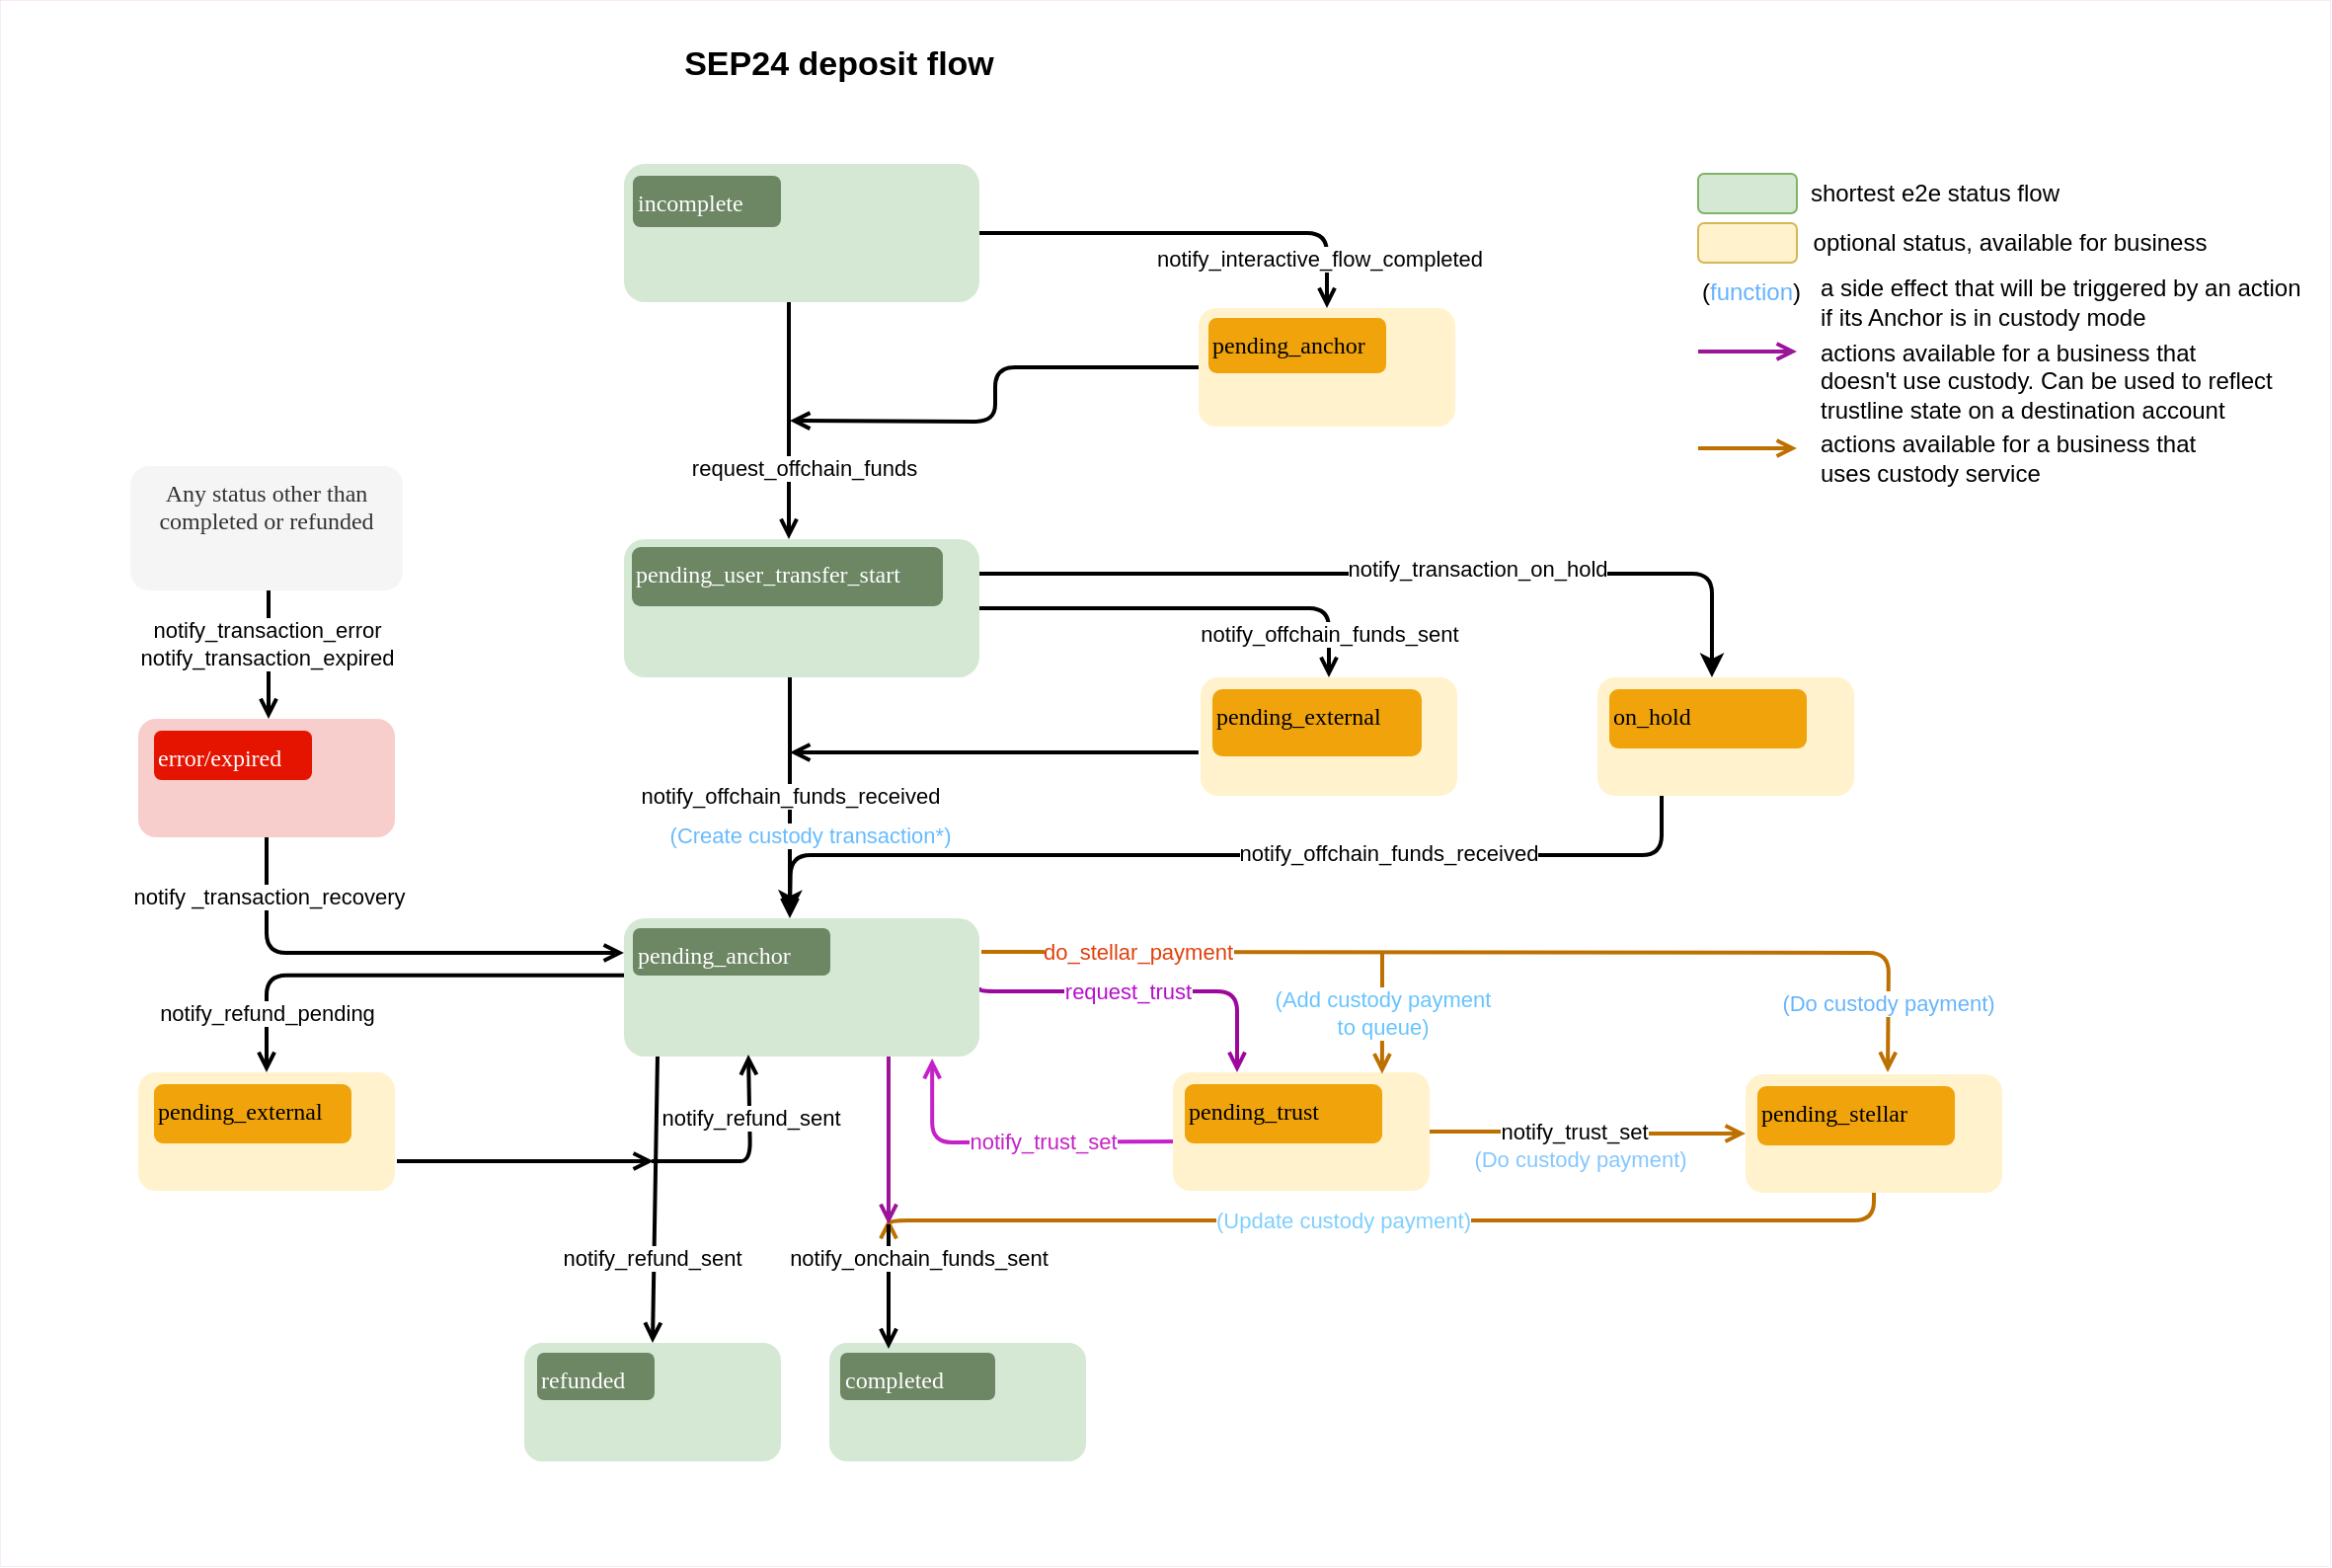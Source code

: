 <mxfile version="24.5.5" type="device" pages="5">
  <diagram id="6kdzC7VJ3jyhIDoeSIJ6" name="Sep24 - deposit v.0.4">
    <mxGraphModel dx="1432" dy="869" grid="1" gridSize="10" guides="1" tooltips="1" connect="1" arrows="1" fold="1" page="1" pageScale="1" pageWidth="850" pageHeight="1100" math="0" shadow="0">
      <root>
        <mxCell id="0" />
        <mxCell id="1" parent="0" />
        <mxCell id="4QnSy0xgRc9m-Qg5XJEk-17" value="" style="rounded=0;whiteSpace=wrap;html=1;strokeWidth=0;glass=0;strokeColor=#c521c8;fontColor=#c521c8;" parent="1" vertex="1">
          <mxGeometry x="60" y="57" width="1180" height="793" as="geometry" />
        </mxCell>
        <mxCell id="4QnSy0xgRc9m-Qg5XJEk-16" value="" style="group" parent="1" vertex="1" connectable="0">
          <mxGeometry x="680" y="140" width="508" height="163" as="geometry" />
        </mxCell>
        <mxCell id="4QnSy0xgRc9m-Qg5XJEk-2" value="" style="rounded=1;whiteSpace=wrap;html=1;fillColor=#d5e8d4;strokeColor=#82b366;" parent="4QnSy0xgRc9m-Qg5XJEk-16" vertex="1">
          <mxGeometry x="240" y="5" width="50" height="20" as="geometry" />
        </mxCell>
        <mxCell id="4QnSy0xgRc9m-Qg5XJEk-3" value="shortest e2e status flow" style="text;strokeColor=none;align=center;fillColor=none;html=1;verticalAlign=middle;whiteSpace=wrap;rounded=0;" parent="4QnSy0xgRc9m-Qg5XJEk-16" vertex="1">
          <mxGeometry x="290" width="140" height="30" as="geometry" />
        </mxCell>
        <mxCell id="4QnSy0xgRc9m-Qg5XJEk-4" value="" style="rounded=1;whiteSpace=wrap;html=1;fillColor=#fff2cc;strokeColor=#d6b656;" parent="4QnSy0xgRc9m-Qg5XJEk-16" vertex="1">
          <mxGeometry x="240" y="30" width="50" height="20" as="geometry" />
        </mxCell>
        <mxCell id="4QnSy0xgRc9m-Qg5XJEk-5" value="optional status, available for business" style="text;strokeColor=none;align=center;fillColor=none;html=1;verticalAlign=middle;whiteSpace=wrap;rounded=0;" parent="4QnSy0xgRc9m-Qg5XJEk-16" vertex="1">
          <mxGeometry x="288" y="25" width="220" height="30" as="geometry" />
        </mxCell>
        <mxCell id="4QnSy0xgRc9m-Qg5XJEk-6" value="(&lt;font style=&quot;border-color: var(--border-color); text-align: left;&quot; color=&quot;#66b2ff&quot;&gt;function&lt;/font&gt;&lt;span style=&quot;text-align: left;&quot;&gt;)&lt;/span&gt;" style="rounded=1;whiteSpace=wrap;html=1;fillColor=none;strokeColor=none;" parent="4QnSy0xgRc9m-Qg5XJEk-16" vertex="1">
          <mxGeometry x="240" y="55" width="54" height="20" as="geometry" />
        </mxCell>
        <mxCell id="4QnSy0xgRc9m-Qg5XJEk-9" value="&lt;font style=&quot;border-color: var(--border-color); text-align: left;&quot;&gt;a side effect that will be triggered by an action&lt;br style=&quot;border-color: var(--border-color);&quot;&gt;&lt;/font&gt;if its Anchor is in custody mode" style="text;strokeColor=none;align=left;fillColor=none;html=1;verticalAlign=middle;whiteSpace=wrap;rounded=0;labelPosition=right;verticalLabelPosition=middle;" parent="4QnSy0xgRc9m-Qg5XJEk-16" vertex="1">
          <mxGeometry y="55" width="300" height="30" as="geometry" />
        </mxCell>
        <mxCell id="4QnSy0xgRc9m-Qg5XJEk-10" value="" style="endArrow=open;html=1;rounded=0;endFill=0;strokeColor=#9b1599;strokeWidth=2;" parent="4QnSy0xgRc9m-Qg5XJEk-16" edge="1">
          <mxGeometry width="50" height="50" relative="1" as="geometry">
            <mxPoint x="240" y="95" as="sourcePoint" />
            <mxPoint x="290" y="95" as="targetPoint" />
          </mxGeometry>
        </mxCell>
        <mxCell id="4QnSy0xgRc9m-Qg5XJEk-11" value="&lt;font style=&quot;border-color: var(--border-color);&quot;&gt;actions available for a business that&lt;br style=&quot;border-color: var(--border-color);&quot;&gt;&lt;/font&gt;doesn&#39;t use custody. Can be used to reflect &lt;br&gt;trustline&amp;nbsp;&lt;span style=&quot;&quot;&gt;state on a destination account&lt;/span&gt;" style="text;strokeColor=none;align=left;fillColor=none;html=1;verticalAlign=middle;whiteSpace=wrap;rounded=0;labelPosition=right;verticalLabelPosition=middle;" parent="4QnSy0xgRc9m-Qg5XJEk-16" vertex="1">
          <mxGeometry y="95" width="300" height="30" as="geometry" />
        </mxCell>
        <mxCell id="4QnSy0xgRc9m-Qg5XJEk-12" value="" style="endArrow=open;html=1;rounded=0;endFill=0;strokeColor=#BD7000;strokeWidth=2;fillColor=#f0a30a;" parent="4QnSy0xgRc9m-Qg5XJEk-16" edge="1">
          <mxGeometry width="50" height="50" relative="1" as="geometry">
            <mxPoint x="240" y="144" as="sourcePoint" />
            <mxPoint x="290" y="144" as="targetPoint" />
          </mxGeometry>
        </mxCell>
        <mxCell id="4QnSy0xgRc9m-Qg5XJEk-13" value="&lt;font style=&quot;border-color: var(--border-color); text-align: left;&quot;&gt;actions&amp;nbsp;available for a business that&lt;br style=&quot;border-color: var(--border-color);&quot;&gt;&lt;/font&gt;uses custody service" style="text;strokeColor=none;align=left;fillColor=none;html=1;verticalAlign=middle;whiteSpace=wrap;rounded=0;labelPosition=right;verticalLabelPosition=middle;" parent="4QnSy0xgRc9m-Qg5XJEk-16" vertex="1">
          <mxGeometry y="134" width="300" height="30" as="geometry" />
        </mxCell>
        <mxCell id="OV8wtMV0-rNNux0wn36C-14" style="edgeStyle=orthogonalEdgeStyle;rounded=1;orthogonalLoop=1;jettySize=auto;html=1;exitX=1;exitY=0.5;exitDx=0;exitDy=0;entryX=0.5;entryY=0;entryDx=0;entryDy=0;endArrow=open;endFill=0;jumpStyle=none;strokeWidth=2;" parent="1" source="evo9ds6Itn8lE6pIOHYi-2" target="evo9ds6Itn8lE6pIOHYi-11" edge="1">
          <mxGeometry relative="1" as="geometry">
            <mxPoint x="591" y="175" as="sourcePoint" />
          </mxGeometry>
        </mxCell>
        <mxCell id="GAu1hjqqu83C6ybJ8n_O-1" value="notify_interactive_flow_completed" style="edgeLabel;html=1;align=center;verticalAlign=middle;resizable=0;points=[];" parent="OV8wtMV0-rNNux0wn36C-14" vertex="1" connectable="0">
          <mxGeometry x="0.602" relative="1" as="geometry">
            <mxPoint y="13" as="offset" />
          </mxGeometry>
        </mxCell>
        <mxCell id="evo9ds6Itn8lE6pIOHYi-2" value="" style="rounded=1;whiteSpace=wrap;html=1;fillColor=#d5e8d4;strokeColor=none;align=left;verticalAlign=top;" parent="1" vertex="1">
          <mxGeometry x="376" y="140" width="180" height="70" as="geometry" />
        </mxCell>
        <mxCell id="CU-3a3WzYnwyzJUm94L_-38" style="edgeStyle=orthogonalEdgeStyle;rounded=0;orthogonalLoop=1;jettySize=auto;html=1;exitX=0.5;exitY=1;exitDx=0;exitDy=0;entryX=0.5;entryY=0;entryDx=0;entryDy=0;strokeWidth=2;endArrow=open;endFill=0;" parent="1" edge="1">
          <mxGeometry relative="1" as="geometry">
            <mxPoint x="460" y="400" as="sourcePoint" />
            <mxPoint x="460" y="522" as="targetPoint" />
          </mxGeometry>
        </mxCell>
        <mxCell id="CU-3a3WzYnwyzJUm94L_-39" value="notify_offchain_funds_received" style="edgeLabel;html=1;align=center;verticalAlign=middle;resizable=0;points=[];" parent="CU-3a3WzYnwyzJUm94L_-38" vertex="1" connectable="0">
          <mxGeometry x="-0.022" y="-3" relative="1" as="geometry">
            <mxPoint x="3" as="offset" />
          </mxGeometry>
        </mxCell>
        <mxCell id="CU-3a3WzYnwyzJUm94L_-72" value="(Create custody transaction*)" style="edgeLabel;html=1;align=center;verticalAlign=middle;resizable=0;points=[];fontColor=#67bbfd;" parent="CU-3a3WzYnwyzJUm94L_-38" vertex="1" connectable="0">
          <mxGeometry x="0.46" y="1" relative="1" as="geometry">
            <mxPoint x="9" y="-9" as="offset" />
          </mxGeometry>
        </mxCell>
        <mxCell id="rU9zRJxUWwbdL9_Dq2zl-1" style="edgeStyle=orthogonalEdgeStyle;rounded=1;orthogonalLoop=1;jettySize=auto;html=1;exitX=1;exitY=0.5;exitDx=0;exitDy=0;entryX=0.5;entryY=0;entryDx=0;entryDy=0;strokeWidth=2;endArrow=open;endFill=0;" parent="1" source="evo9ds6Itn8lE6pIOHYi-3" target="evo9ds6Itn8lE6pIOHYi-17" edge="1">
          <mxGeometry relative="1" as="geometry" />
        </mxCell>
        <mxCell id="rU9zRJxUWwbdL9_Dq2zl-2" value="&lt;font style=&quot;font-size: 11px;&quot;&gt;notify_offchain_funds_sent&lt;/font&gt;" style="edgeLabel;html=1;align=center;verticalAlign=middle;resizable=0;points=[];" parent="rU9zRJxUWwbdL9_Dq2zl-1" vertex="1" connectable="0">
          <mxGeometry x="0.792" relative="1" as="geometry">
            <mxPoint as="offset" />
          </mxGeometry>
        </mxCell>
        <mxCell id="evo9ds6Itn8lE6pIOHYi-3" value="" style="rounded=1;whiteSpace=wrap;html=1;fillColor=#d5e8d4;strokeColor=none;" parent="1" vertex="1">
          <mxGeometry x="376" y="330" width="180" height="70" as="geometry" />
        </mxCell>
        <mxCell id="CU-3a3WzYnwyzJUm94L_-42" style="edgeStyle=orthogonalEdgeStyle;rounded=1;orthogonalLoop=1;jettySize=auto;html=1;exitX=0.007;exitY=0.413;exitDx=0;exitDy=0;entryX=0.5;entryY=0;entryDx=0;entryDy=0;strokeWidth=2;endArrow=open;endFill=0;exitPerimeter=0;" parent="1" source="evo9ds6Itn8lE6pIOHYi-6" target="CU-3a3WzYnwyzJUm94L_-25" edge="1">
          <mxGeometry relative="1" as="geometry" />
        </mxCell>
        <mxCell id="CU-3a3WzYnwyzJUm94L_-43" value="notify_refund_pending" style="edgeLabel;html=1;align=center;verticalAlign=middle;resizable=0;points=[];" parent="CU-3a3WzYnwyzJUm94L_-42" vertex="1" connectable="0">
          <mxGeometry x="0.775" y="1" relative="1" as="geometry">
            <mxPoint x="-1" y="-4" as="offset" />
          </mxGeometry>
        </mxCell>
        <mxCell id="CU-3a3WzYnwyzJUm94L_-48" style="rounded=0;orthogonalLoop=1;jettySize=auto;html=1;exitX=0.139;exitY=0.971;exitDx=0;exitDy=0;exitPerimeter=0;strokeWidth=2;endArrow=open;endFill=0;entryX=0.5;entryY=0;entryDx=0;entryDy=0;" parent="1" target="CU-3a3WzYnwyzJUm94L_-32" edge="1">
          <mxGeometry relative="1" as="geometry">
            <mxPoint x="391.99" y="718.02" as="targetPoint" />
            <mxPoint x="393.02" y="589.97" as="sourcePoint" />
          </mxGeometry>
        </mxCell>
        <mxCell id="CU-3a3WzYnwyzJUm94L_-52" value="notify_refund_sent" style="edgeLabel;html=1;align=center;verticalAlign=middle;resizable=0;points=[];" parent="CU-3a3WzYnwyzJUm94L_-48" vertex="1" connectable="0">
          <mxGeometry x="0.275" y="-2" relative="1" as="geometry">
            <mxPoint y="10" as="offset" />
          </mxGeometry>
        </mxCell>
        <mxCell id="CU-3a3WzYnwyzJUm94L_-57" style="edgeStyle=orthogonalEdgeStyle;rounded=1;orthogonalLoop=1;jettySize=auto;html=1;entryX=0.577;entryY=0.025;entryDx=0;entryDy=0;entryPerimeter=0;fillColor=#f0a30a;strokeColor=#BD7000;strokeWidth=2;endArrow=open;endFill=0;" parent="1" edge="1">
          <mxGeometry relative="1" as="geometry">
            <mxPoint x="557" y="539" as="sourcePoint" />
            <mxPoint x="1016.01" y="600.005" as="targetPoint" />
          </mxGeometry>
        </mxCell>
        <mxCell id="CU-3a3WzYnwyzJUm94L_-58" value="do_stellar_payment" style="edgeLabel;html=1;align=center;verticalAlign=middle;resizable=0;points=[];fontColor=#e0400b;" parent="CU-3a3WzYnwyzJUm94L_-57" vertex="1" connectable="0">
          <mxGeometry x="-0.389" y="-1" relative="1" as="geometry">
            <mxPoint x="-80" y="-1" as="offset" />
          </mxGeometry>
        </mxCell>
        <mxCell id="CU-3a3WzYnwyzJUm94L_-59" value="(Do custody payment)" style="edgeLabel;html=1;align=center;verticalAlign=middle;resizable=0;points=[];fontColor=#67b4fc;" parent="CU-3a3WzYnwyzJUm94L_-57" vertex="1" connectable="0">
          <mxGeometry x="0.885" y="-1" relative="1" as="geometry">
            <mxPoint y="-5" as="offset" />
          </mxGeometry>
        </mxCell>
        <mxCell id="CU-3a3WzYnwyzJUm94L_-62" style="edgeStyle=orthogonalEdgeStyle;rounded=1;orthogonalLoop=1;jettySize=auto;html=1;exitX=1;exitY=0.5;exitDx=0;exitDy=0;entryX=0.25;entryY=0;entryDx=0;entryDy=0;fillColor=#e1d5e7;strokeColor=#9c079c;strokeWidth=2;endArrow=open;endFill=0;" parent="1" source="evo9ds6Itn8lE6pIOHYi-6" target="CU-3a3WzYnwyzJUm94L_-28" edge="1">
          <mxGeometry relative="1" as="geometry">
            <Array as="points">
              <mxPoint x="687" y="559" />
            </Array>
          </mxGeometry>
        </mxCell>
        <mxCell id="CU-3a3WzYnwyzJUm94L_-63" value="request_trust" style="edgeLabel;html=1;align=center;verticalAlign=middle;resizable=0;points=[];fontColor=#b60fcc;" parent="CU-3a3WzYnwyzJUm94L_-62" vertex="1" connectable="0">
          <mxGeometry x="-0.111" relative="1" as="geometry">
            <mxPoint as="offset" />
          </mxGeometry>
        </mxCell>
        <mxCell id="evo9ds6Itn8lE6pIOHYi-6" value="" style="rounded=1;whiteSpace=wrap;html=1;fillColor=#d5e8d4;strokeColor=none;" parent="1" vertex="1">
          <mxGeometry x="376" y="522" width="180" height="70" as="geometry" />
        </mxCell>
        <mxCell id="evo9ds6Itn8lE6pIOHYi-9" value="" style="endArrow=open;html=1;rounded=0;entryX=0.5;entryY=0;entryDx=0;entryDy=0;strokeWidth=2;endFill=0;" parent="1" edge="1">
          <mxGeometry width="50" height="50" relative="1" as="geometry">
            <mxPoint x="459.5" y="210" as="sourcePoint" />
            <mxPoint x="459.5" y="330" as="targetPoint" />
          </mxGeometry>
        </mxCell>
        <mxCell id="evo9ds6Itn8lE6pIOHYi-10" value="request_offchain_funds" style="edgeLabel;html=1;align=center;verticalAlign=middle;resizable=0;points=[];" parent="evo9ds6Itn8lE6pIOHYi-9" connectable="0" vertex="1">
          <mxGeometry x="-0.495" relative="1" as="geometry">
            <mxPoint x="7" y="53" as="offset" />
          </mxGeometry>
        </mxCell>
        <mxCell id="CU-3a3WzYnwyzJUm94L_-75" style="edgeStyle=orthogonalEdgeStyle;orthogonalLoop=1;jettySize=auto;html=1;exitX=0;exitY=0.5;exitDx=0;exitDy=0;rounded=1;strokeWidth=2;endArrow=open;endFill=0;" parent="1" source="evo9ds6Itn8lE6pIOHYi-11" edge="1">
          <mxGeometry relative="1" as="geometry">
            <mxPoint x="460" y="270" as="targetPoint" />
          </mxGeometry>
        </mxCell>
        <mxCell id="evo9ds6Itn8lE6pIOHYi-11" value="" style="rounded=1;whiteSpace=wrap;html=1;fillColor=#fff2cc;strokeColor=none;" parent="1" vertex="1">
          <mxGeometry x="667" y="213" width="130" height="60" as="geometry" />
        </mxCell>
        <mxCell id="CU-3a3WzYnwyzJUm94L_-40" style="edgeStyle=orthogonalEdgeStyle;rounded=0;orthogonalLoop=1;jettySize=auto;html=1;exitX=-0.008;exitY=0.633;exitDx=0;exitDy=0;strokeWidth=2;endArrow=open;endFill=0;exitPerimeter=0;" parent="1" source="evo9ds6Itn8lE6pIOHYi-17" edge="1">
          <mxGeometry relative="1" as="geometry">
            <mxPoint x="460" y="438" as="targetPoint" />
            <mxPoint x="628" y="438" as="sourcePoint" />
          </mxGeometry>
        </mxCell>
        <mxCell id="evo9ds6Itn8lE6pIOHYi-17" value="" style="rounded=1;whiteSpace=wrap;html=1;fillColor=#fff2cc;strokeColor=none;" parent="1" vertex="1">
          <mxGeometry x="668" y="400" width="130" height="60" as="geometry" />
        </mxCell>
        <mxCell id="evo9ds6Itn8lE6pIOHYi-37" value="SEP24 deposit flow" style="text;html=1;strokeColor=none;fillColor=none;align=center;verticalAlign=middle;whiteSpace=wrap;rounded=0;fontSize=17;fontStyle=1" parent="1" vertex="1">
          <mxGeometry x="360" y="75" width="250" height="30" as="geometry" />
        </mxCell>
        <mxCell id="CU-3a3WzYnwyzJUm94L_-22" style="edgeStyle=orthogonalEdgeStyle;rounded=1;orthogonalLoop=1;jettySize=auto;html=1;exitX=0.5;exitY=1;exitDx=0;exitDy=0;entryX=0;entryY=0.25;entryDx=0;entryDy=0;strokeWidth=2;endArrow=open;endFill=0;" parent="1" source="evo9ds6Itn8lE6pIOHYi-38" target="evo9ds6Itn8lE6pIOHYi-6" edge="1">
          <mxGeometry relative="1" as="geometry" />
        </mxCell>
        <mxCell id="CU-3a3WzYnwyzJUm94L_-23" value="notify _transaction_recovery" style="edgeLabel;html=1;align=center;verticalAlign=middle;resizable=0;points=[];" parent="CU-3a3WzYnwyzJUm94L_-22" vertex="1" connectable="0">
          <mxGeometry x="-0.063" y="-1" relative="1" as="geometry">
            <mxPoint x="-53" y="-30" as="offset" />
          </mxGeometry>
        </mxCell>
        <mxCell id="evo9ds6Itn8lE6pIOHYi-38" value="" style="rounded=1;whiteSpace=wrap;html=1;fillColor=#f8cecc;strokeColor=none;" parent="1" vertex="1">
          <mxGeometry x="130" y="421" width="130" height="60" as="geometry" />
        </mxCell>
        <mxCell id="OV8wtMV0-rNNux0wn36C-10" value="&lt;font&gt;incomplete&lt;/font&gt;" style="rounded=1;whiteSpace=wrap;html=1;verticalAlign=top;align=left;fillColor=#6d8764;fontFamily=Tahoma;strokeColor=none;fontColor=#ffffff;" parent="1" vertex="1">
          <mxGeometry x="380.5" y="146" width="75" height="26" as="geometry" />
        </mxCell>
        <mxCell id="CU-3a3WzYnwyzJUm94L_-2" value="&lt;font face=&quot;Tahoma&quot;&gt;pending_anchor&lt;/font&gt;" style="rounded=1;whiteSpace=wrap;html=1;align=left;verticalAlign=top;strokeColor=none;fillColor=#f0a30a;fontColor=#000000;" parent="1" vertex="1">
          <mxGeometry x="672" y="218" width="90" height="28" as="geometry" />
        </mxCell>
        <mxCell id="45qFFC5on9xfj7b_Qtk7-1" style="edgeStyle=orthogonalEdgeStyle;rounded=1;orthogonalLoop=1;jettySize=auto;html=1;exitX=0.5;exitY=1;exitDx=0;exitDy=0;entryX=0.5;entryY=0;entryDx=0;entryDy=0;strokeWidth=2;endArrow=open;endFill=0;" parent="1" edge="1">
          <mxGeometry relative="1" as="geometry">
            <mxPoint x="196" y="356" as="sourcePoint" />
            <mxPoint x="196" y="421" as="targetPoint" />
          </mxGeometry>
        </mxCell>
        <mxCell id="45qFFC5on9xfj7b_Qtk7-2" value="notify_transaction_error&lt;br style=&quot;border-color: var(--border-color);&quot;&gt;notify_transaction_expired" style="edgeLabel;html=1;align=center;verticalAlign=middle;resizable=0;points=[];" parent="45qFFC5on9xfj7b_Qtk7-1" vertex="1" connectable="0">
          <mxGeometry x="0.139" y="-3" relative="1" as="geometry">
            <mxPoint x="2" y="-10" as="offset" />
          </mxGeometry>
        </mxCell>
        <mxCell id="CU-3a3WzYnwyzJUm94L_-5" value="&lt;font style=&quot;&quot; face=&quot;Tahoma&quot;&gt;Any status other than completed or refunded&lt;/font&gt;" style="rounded=1;whiteSpace=wrap;html=1;fillColor=#f5f5f5;align=center;verticalAlign=top;fontColor=#333333;strokeColor=none;" parent="1" vertex="1">
          <mxGeometry x="126" y="293" width="138" height="63" as="geometry" />
        </mxCell>
        <mxCell id="CU-3a3WzYnwyzJUm94L_-9" value="&lt;font face=&quot;Tahoma&quot;&gt;pending_external&lt;/font&gt;" style="rounded=1;whiteSpace=wrap;html=1;align=left;verticalAlign=top;strokeColor=none;fillColor=#f0a30a;fontColor=#000000;" parent="1" vertex="1">
          <mxGeometry x="674" y="406" width="106" height="34" as="geometry" />
        </mxCell>
        <mxCell id="CU-3a3WzYnwyzJUm94L_-10" value="pending_user_transfer_start" style="rounded=1;whiteSpace=wrap;html=1;verticalAlign=top;align=left;fillColor=#6d8764;fontFamily=Tahoma;strokeColor=none;fontColor=#ffffff;" parent="1" vertex="1">
          <mxGeometry x="380" y="334" width="157.5" height="30" as="geometry" />
        </mxCell>
        <mxCell id="CU-3a3WzYnwyzJUm94L_-15" value="&lt;font face=&quot;Tahoma&quot;&gt;error/expired&lt;/font&gt;" style="rounded=1;whiteSpace=wrap;html=1;align=left;verticalAlign=top;strokeColor=none;fillColor=#e51400;fontColor=#ffffff;" parent="1" vertex="1">
          <mxGeometry x="138" y="427" width="80" height="25" as="geometry" />
        </mxCell>
        <mxCell id="CU-3a3WzYnwyzJUm94L_-19" value="pending_anchor" style="rounded=1;whiteSpace=wrap;html=1;verticalAlign=top;align=left;fillColor=#6d8764;fontFamily=Tahoma;strokeColor=none;fontColor=#ffffff;" parent="1" vertex="1">
          <mxGeometry x="380.5" y="527" width="100" height="24" as="geometry" />
        </mxCell>
        <mxCell id="45qFFC5on9xfj7b_Qtk7-3" style="edgeStyle=orthogonalEdgeStyle;rounded=1;orthogonalLoop=1;jettySize=auto;html=1;exitX=1;exitY=0.75;exitDx=0;exitDy=0;strokeWidth=2;endArrow=open;endFill=0;" parent="1" edge="1">
          <mxGeometry relative="1" as="geometry">
            <mxPoint x="391" y="645" as="targetPoint" />
            <mxPoint x="261" y="645" as="sourcePoint" />
          </mxGeometry>
        </mxCell>
        <mxCell id="CU-3a3WzYnwyzJUm94L_-25" value="" style="rounded=1;whiteSpace=wrap;html=1;fillColor=#fff2cc;strokeColor=none;" parent="1" vertex="1">
          <mxGeometry x="130" y="600" width="130" height="60" as="geometry" />
        </mxCell>
        <mxCell id="CU-3a3WzYnwyzJUm94L_-26" value="&lt;font face=&quot;Tahoma&quot;&gt;pending_external&lt;/font&gt;" style="rounded=1;whiteSpace=wrap;html=1;align=left;verticalAlign=top;strokeColor=none;fillColor=#f0a30a;fontColor=#000000;" parent="1" vertex="1">
          <mxGeometry x="138" y="606" width="100" height="30" as="geometry" />
        </mxCell>
        <mxCell id="CU-3a3WzYnwyzJUm94L_-53" style="edgeStyle=orthogonalEdgeStyle;rounded=1;orthogonalLoop=1;jettySize=auto;html=1;exitX=0;exitY=0.5;exitDx=0;exitDy=0;strokeWidth=2;endArrow=open;endFill=0;entryX=0.867;entryY=1.014;entryDx=0;entryDy=0;entryPerimeter=0;strokeColor=#c521c8;" parent="1" target="evo9ds6Itn8lE6pIOHYi-6" edge="1">
          <mxGeometry relative="1" as="geometry">
            <mxPoint x="660" y="635" as="sourcePoint" />
            <mxPoint x="518.02" y="592.03" as="targetPoint" />
          </mxGeometry>
        </mxCell>
        <mxCell id="CU-3a3WzYnwyzJUm94L_-54" value="notify_trust_set" style="edgeLabel;html=1;align=center;verticalAlign=middle;resizable=0;points=[];fontColor=#c521c8;" parent="CU-3a3WzYnwyzJUm94L_-53" vertex="1" connectable="0">
          <mxGeometry x="-0.147" y="2" relative="1" as="geometry">
            <mxPoint y="-3" as="offset" />
          </mxGeometry>
        </mxCell>
        <mxCell id="CU-3a3WzYnwyzJUm94L_-55" style="edgeStyle=orthogonalEdgeStyle;rounded=0;orthogonalLoop=1;jettySize=auto;html=1;exitX=1;exitY=0.5;exitDx=0;exitDy=0;entryX=0;entryY=0.5;entryDx=0;entryDy=0;fillColor=#f0a30a;strokeColor=#BD7000;strokeWidth=2;endArrow=open;endFill=0;" parent="1" source="CU-3a3WzYnwyzJUm94L_-28" target="CU-3a3WzYnwyzJUm94L_-30" edge="1">
          <mxGeometry relative="1" as="geometry" />
        </mxCell>
        <mxCell id="CU-3a3WzYnwyzJUm94L_-56" value="notify_trust_set" style="edgeLabel;html=1;align=center;verticalAlign=middle;resizable=0;points=[];" parent="CU-3a3WzYnwyzJUm94L_-55" vertex="1" connectable="0">
          <mxGeometry x="-0.099" relative="1" as="geometry">
            <mxPoint as="offset" />
          </mxGeometry>
        </mxCell>
        <mxCell id="CU-3a3WzYnwyzJUm94L_-74" value="(Do custody payment)" style="edgeLabel;html=1;align=center;verticalAlign=middle;resizable=0;points=[];fontColor=#84c7ff;" parent="CU-3a3WzYnwyzJUm94L_-55" vertex="1" connectable="0">
          <mxGeometry x="0.626" y="-3" relative="1" as="geometry">
            <mxPoint x="-54" y="10" as="offset" />
          </mxGeometry>
        </mxCell>
        <mxCell id="CU-3a3WzYnwyzJUm94L_-28" value="" style="rounded=1;whiteSpace=wrap;html=1;fillColor=#fff2cc;strokeColor=none;" parent="1" vertex="1">
          <mxGeometry x="654" y="600" width="130" height="60" as="geometry" />
        </mxCell>
        <mxCell id="CU-3a3WzYnwyzJUm94L_-29" value="&lt;font face=&quot;Tahoma&quot;&gt;pending_trust&lt;/font&gt;" style="rounded=1;whiteSpace=wrap;html=1;align=left;verticalAlign=top;strokeColor=none;fillColor=#f0a30a;fontColor=#000000;" parent="1" vertex="1">
          <mxGeometry x="660" y="606" width="100" height="30" as="geometry" />
        </mxCell>
        <mxCell id="CU-3a3WzYnwyzJUm94L_-68" style="edgeStyle=orthogonalEdgeStyle;rounded=1;orthogonalLoop=1;jettySize=auto;html=1;exitX=0.5;exitY=1;exitDx=0;exitDy=0;strokeWidth=2;fillColor=#f0a30a;strokeColor=#BD7000;endArrow=open;endFill=0;" parent="1" edge="1">
          <mxGeometry relative="1" as="geometry">
            <mxPoint x="510" y="674" as="targetPoint" />
            <Array as="points">
              <mxPoint x="1009" y="675" />
            </Array>
            <mxPoint x="1009" y="656" as="sourcePoint" />
          </mxGeometry>
        </mxCell>
        <mxCell id="CU-3a3WzYnwyzJUm94L_-69" value="(Update custody payment)" style="edgeLabel;html=1;align=center;verticalAlign=middle;resizable=0;points=[];fontColor=#7fcffe;" parent="CU-3a3WzYnwyzJUm94L_-68" vertex="1" connectable="0">
          <mxGeometry x="0.112" relative="1" as="geometry">
            <mxPoint as="offset" />
          </mxGeometry>
        </mxCell>
        <mxCell id="CU-3a3WzYnwyzJUm94L_-30" value="" style="rounded=1;whiteSpace=wrap;html=1;fillColor=#fff2cc;strokeColor=none;" parent="1" vertex="1">
          <mxGeometry x="944" y="601" width="130" height="60" as="geometry" />
        </mxCell>
        <mxCell id="CU-3a3WzYnwyzJUm94L_-31" value="&lt;font face=&quot;Tahoma&quot;&gt;pending_stellar&lt;/font&gt;" style="rounded=1;whiteSpace=wrap;html=1;align=left;verticalAlign=top;strokeColor=none;fillColor=#f0a30a;fontColor=#000000;" parent="1" vertex="1">
          <mxGeometry x="950" y="607" width="100" height="30" as="geometry" />
        </mxCell>
        <mxCell id="CU-3a3WzYnwyzJUm94L_-32" value="" style="rounded=1;whiteSpace=wrap;html=1;fillColor=#d5e8d4;strokeColor=none;" parent="1" vertex="1">
          <mxGeometry x="325.5" y="737" width="130" height="60" as="geometry" />
        </mxCell>
        <mxCell id="CU-3a3WzYnwyzJUm94L_-33" value="refunded" style="rounded=1;whiteSpace=wrap;html=1;verticalAlign=top;align=left;fillColor=#6d8764;fontFamily=Tahoma;strokeColor=none;fontColor=#ffffff;" parent="1" vertex="1">
          <mxGeometry x="332" y="742" width="59.5" height="24" as="geometry" />
        </mxCell>
        <mxCell id="CU-3a3WzYnwyzJUm94L_-34" value="" style="rounded=1;whiteSpace=wrap;html=1;fillColor=#d5e8d4;strokeColor=none;" parent="1" vertex="1">
          <mxGeometry x="480" y="737" width="130" height="60" as="geometry" />
        </mxCell>
        <mxCell id="CU-3a3WzYnwyzJUm94L_-35" value="completed" style="rounded=1;whiteSpace=wrap;html=1;verticalAlign=top;align=left;fillColor=#6d8764;fontFamily=Tahoma;strokeColor=none;fontColor=#ffffff;" parent="1" vertex="1">
          <mxGeometry x="485.5" y="742" width="78.5" height="24" as="geometry" />
        </mxCell>
        <mxCell id="CU-3a3WzYnwyzJUm94L_-60" value="" style="endArrow=open;html=1;entryX=0.815;entryY=0.013;entryDx=0;entryDy=0;entryPerimeter=0;strokeWidth=2;fillColor=#f0a30a;strokeColor=#BD7000;endFill=0;rounded=0;" parent="1" target="CU-3a3WzYnwyzJUm94L_-28" edge="1">
          <mxGeometry width="50" height="50" relative="1" as="geometry">
            <mxPoint x="760" y="540" as="sourcePoint" />
            <mxPoint x="890" y="440" as="targetPoint" />
            <Array as="points" />
          </mxGeometry>
        </mxCell>
        <mxCell id="CU-3a3WzYnwyzJUm94L_-61" value="(Add custody payment&lt;br&gt;to queue)" style="edgeLabel;html=1;align=center;verticalAlign=middle;resizable=0;points=[];fontColor=#67c4fd;" parent="CU-3a3WzYnwyzJUm94L_-60" vertex="1" connectable="0">
          <mxGeometry x="0.049" relative="1" as="geometry">
            <mxPoint y="-2" as="offset" />
          </mxGeometry>
        </mxCell>
        <mxCell id="CU-3a3WzYnwyzJUm94L_-65" value="" style="endArrow=open;html=1;rounded=0;strokeColor=#9b1599;strokeWidth=2;endFill=0;" parent="1" edge="1">
          <mxGeometry width="50" height="50" relative="1" as="geometry">
            <mxPoint x="510" y="592" as="sourcePoint" />
            <mxPoint x="510" y="677" as="targetPoint" />
            <Array as="points">
              <mxPoint x="510" y="640" />
            </Array>
          </mxGeometry>
        </mxCell>
        <mxCell id="CU-3a3WzYnwyzJUm94L_-66" value="" style="endArrow=open;html=1;rounded=0;strokeWidth=2;endFill=0;" parent="1" edge="1">
          <mxGeometry width="50" height="50" relative="1" as="geometry">
            <mxPoint x="510" y="677" as="sourcePoint" />
            <mxPoint x="510" y="740" as="targetPoint" />
            <Array as="points">
              <mxPoint x="510" y="687" />
            </Array>
          </mxGeometry>
        </mxCell>
        <mxCell id="0gOr9sozGhkUu_5dPD4y-1" value="notify_onchain_funds_sent" style="edgeLabel;html=1;align=center;verticalAlign=middle;resizable=0;points=[];" parent="CU-3a3WzYnwyzJUm94L_-66" vertex="1" connectable="0">
          <mxGeometry x="-0.349" y="-1" relative="1" as="geometry">
            <mxPoint x="16" y="-4" as="offset" />
          </mxGeometry>
        </mxCell>
        <mxCell id="0gOr9sozGhkUu_5dPD4y-3" value="" style="endArrow=open;html=1;rounded=1;entryX=0.35;entryY=0.986;entryDx=0;entryDy=0;entryPerimeter=0;strokeWidth=2;endFill=0;" parent="1" target="evo9ds6Itn8lE6pIOHYi-6" edge="1">
          <mxGeometry width="50" height="50" relative="1" as="geometry">
            <mxPoint x="390" y="645" as="sourcePoint" />
            <mxPoint x="440" y="605" as="targetPoint" />
            <Array as="points">
              <mxPoint x="420" y="645" />
              <mxPoint x="440" y="645" />
            </Array>
          </mxGeometry>
        </mxCell>
        <mxCell id="0gOr9sozGhkUu_5dPD4y-4" value="notify_refund_sent" style="edgeLabel;html=1;align=center;verticalAlign=middle;resizable=0;points=[];" parent="0gOr9sozGhkUu_5dPD4y-3" vertex="1" connectable="0">
          <mxGeometry x="0.385" relative="1" as="geometry">
            <mxPoint as="offset" />
          </mxGeometry>
        </mxCell>
        <mxCell id="0MEFJ589wt8PELoYFzIn-5" style="edgeStyle=orthogonalEdgeStyle;rounded=1;orthogonalLoop=1;jettySize=auto;html=1;exitX=0.25;exitY=1;exitDx=0;exitDy=0;curved=0;strokeWidth=2;" edge="1" parent="1" source="0MEFJ589wt8PELoYFzIn-1">
          <mxGeometry relative="1" as="geometry">
            <mxPoint x="460" y="520" as="targetPoint" />
          </mxGeometry>
        </mxCell>
        <mxCell id="0MEFJ589wt8PELoYFzIn-7" value="notify_offchain_funds_received" style="edgeLabel;html=1;align=center;verticalAlign=middle;resizable=0;points=[];" vertex="1" connectable="0" parent="0MEFJ589wt8PELoYFzIn-5">
          <mxGeometry x="-0.327" y="-1" relative="1" as="geometry">
            <mxPoint as="offset" />
          </mxGeometry>
        </mxCell>
        <mxCell id="0MEFJ589wt8PELoYFzIn-1" value="" style="rounded=1;whiteSpace=wrap;html=1;fillColor=#fff2cc;strokeColor=none;" vertex="1" parent="1">
          <mxGeometry x="869" y="400" width="130" height="60" as="geometry" />
        </mxCell>
        <mxCell id="0MEFJ589wt8PELoYFzIn-2" value="&lt;font face=&quot;Tahoma&quot;&gt;on_hold&lt;/font&gt;" style="rounded=1;whiteSpace=wrap;html=1;align=left;verticalAlign=top;strokeColor=none;fillColor=#f0a30a;fontColor=#000000;" vertex="1" parent="1">
          <mxGeometry x="875" y="406" width="100" height="30" as="geometry" />
        </mxCell>
        <mxCell id="0MEFJ589wt8PELoYFzIn-3" style="edgeStyle=orthogonalEdgeStyle;rounded=1;orthogonalLoop=1;jettySize=auto;html=1;exitX=1;exitY=0.25;exitDx=0;exitDy=0;entryX=0.446;entryY=0;entryDx=0;entryDy=0;entryPerimeter=0;curved=0;strokeWidth=2;" edge="1" parent="1" source="evo9ds6Itn8lE6pIOHYi-3" target="0MEFJ589wt8PELoYFzIn-1">
          <mxGeometry relative="1" as="geometry" />
        </mxCell>
        <mxCell id="0MEFJ589wt8PELoYFzIn-4" value="&lt;font style=&quot;font-size: 11px;&quot;&gt;notify_transaction_on_hold&lt;/font&gt;" style="edgeLabel;html=1;align=center;verticalAlign=middle;resizable=0;points=[];" vertex="1" connectable="0" parent="0MEFJ589wt8PELoYFzIn-3">
          <mxGeometry x="0.19" y="4" relative="1" as="geometry">
            <mxPoint y="1" as="offset" />
          </mxGeometry>
        </mxCell>
      </root>
    </mxGraphModel>
  </diagram>
  <diagram id="IjRhSiahbny_bzvzUVBm" name="Sep24 - withdrawal v.0.4">
    <mxGraphModel dx="3982" dy="869" grid="1" gridSize="10" guides="1" tooltips="1" connect="1" arrows="1" fold="1" page="1" pageScale="1" pageWidth="850" pageHeight="1100" math="0" shadow="0">
      <root>
        <mxCell id="0" />
        <mxCell id="1" parent="0" />
        <mxCell id="19DFnFGgezubew46fDbJ-8" value="" style="rounded=0;whiteSpace=wrap;html=1;strokeColor=none;" parent="1" vertex="1">
          <mxGeometry x="-2312" y="70" width="1120.5" height="770" as="geometry" />
        </mxCell>
        <mxCell id="olQjKZX7w5ClR32a8ufF-7" value="" style="endArrow=open;html=1;rounded=1;exitX=0.5;exitY=1;exitDx=0;exitDy=0;entryX=0.5;entryY=0;entryDx=0;entryDy=0;strokeWidth=2;endFill=0;" parent="1" source="1VmnTqBAucP6j0lEsLy9-7" edge="1">
          <mxGeometry width="50" height="50" relative="1" as="geometry">
            <mxPoint x="-1794" y="429.12" as="sourcePoint" />
            <mxPoint x="-1794" y="530" as="targetPoint" />
          </mxGeometry>
        </mxCell>
        <mxCell id="8ilRtFF8TZkBPPpWjRlk-1" value="notify_onchain_funds_received" style="edgeLabel;html=1;align=center;verticalAlign=middle;resizable=0;points=[];" parent="olQjKZX7w5ClR32a8ufF-7" connectable="0" vertex="1">
          <mxGeometry x="-0.154" y="3" relative="1" as="geometry">
            <mxPoint x="-2" y="-7" as="offset" />
          </mxGeometry>
        </mxCell>
        <mxCell id="olQjKZX7w5ClR32a8ufF-31" value="" style="endArrow=open;html=1;rounded=1;exitX=0.844;exitY=1.017;exitDx=0;exitDy=0;exitPerimeter=0;strokeWidth=2;endFill=0;" parent="1" source="uuhxsLCSQKmmBB7-Bimi-1" edge="1">
          <mxGeometry width="50" height="50" relative="1" as="geometry">
            <mxPoint x="-1734.16" y="570.44" as="sourcePoint" />
            <mxPoint x="-1734" y="745.88" as="targetPoint" />
          </mxGeometry>
        </mxCell>
        <mxCell id="olQjKZX7w5ClR32a8ufF-32" value="notify_offchain_funds_sent" style="edgeLabel;html=1;align=center;verticalAlign=middle;resizable=0;points=[];" parent="olQjKZX7w5ClR32a8ufF-31" connectable="0" vertex="1">
          <mxGeometry x="-0.521" y="1" relative="1" as="geometry">
            <mxPoint x="13" y="91" as="offset" />
          </mxGeometry>
        </mxCell>
        <mxCell id="olQjKZX7w5ClR32a8ufF-33" value="" style="endArrow=open;html=1;exitX=0.178;exitY=0.983;exitDx=0;exitDy=0;exitPerimeter=0;entryX=0.75;entryY=0;entryDx=0;entryDy=0;strokeWidth=2;rounded=1;endFill=0;" parent="1" source="uuhxsLCSQKmmBB7-Bimi-1" edge="1">
          <mxGeometry width="50" height="50" relative="1" as="geometry">
            <mxPoint x="-1853.84" y="571.12" as="sourcePoint" />
            <mxPoint x="-1854" y="747.51" as="targetPoint" />
          </mxGeometry>
        </mxCell>
        <mxCell id="olQjKZX7w5ClR32a8ufF-34" value="notify_refund_sent" style="edgeLabel;html=1;align=center;verticalAlign=middle;resizable=0;points=[];" parent="olQjKZX7w5ClR32a8ufF-33" connectable="0" vertex="1">
          <mxGeometry x="-0.559" relative="1" as="geometry">
            <mxPoint x="4" y="88" as="offset" />
          </mxGeometry>
        </mxCell>
        <mxCell id="olQjKZX7w5ClR32a8ufF-35" value="SEP24 withdrawal flow" style="text;html=1;strokeColor=none;fillColor=none;align=center;verticalAlign=middle;whiteSpace=wrap;rounded=0;fontSize=17;fontStyle=1" parent="1" vertex="1">
          <mxGeometry x="-1914" y="70" width="240" height="30" as="geometry" />
        </mxCell>
        <mxCell id="wfEdxK96i-KRs6hGnqwD-1" value="" style="endArrow=open;html=1;rounded=1;exitX=0.15;exitY=-0.054;exitDx=0;exitDy=0;exitPerimeter=0;entryX=0.877;entryY=-0.022;entryDx=0;entryDy=0;entryPerimeter=0;jumpStyle=arc;strokeWidth=2;endFill=0;" parent="1" edge="1">
          <mxGeometry width="50" height="50" relative="1" as="geometry">
            <mxPoint x="-1850.0" y="531.0" as="sourcePoint" />
            <mxPoint x="-1733.68" y="530.12" as="targetPoint" />
            <Array as="points">
              <mxPoint x="-1850" y="493" />
              <mxPoint x="-1734" y="493" />
              <mxPoint x="-1734" y="511" />
            </Array>
          </mxGeometry>
        </mxCell>
        <mxCell id="wfEdxK96i-KRs6hGnqwD-2" value="notify_amounts_updated" style="edgeLabel;html=1;align=center;verticalAlign=middle;resizable=0;points=[];" parent="wfEdxK96i-KRs6hGnqwD-1" connectable="0" vertex="1">
          <mxGeometry x="-0.238" y="1" relative="1" as="geometry">
            <mxPoint x="95" y="17" as="offset" />
          </mxGeometry>
        </mxCell>
        <mxCell id="lWr0Hpx_SfrrkMofASAg-2" value="" style="endArrow=open;html=1;rounded=1;exitX=1;exitY=0.25;exitDx=0;exitDy=0;entryX=0.5;entryY=0;entryDx=0;entryDy=0;strokeWidth=2;endFill=0;" parent="1" edge="1">
          <mxGeometry width="50" height="50" relative="1" as="geometry">
            <mxPoint x="-1740" y="557" as="sourcePoint" />
            <mxPoint x="-1359.5" y="616.88" as="targetPoint" />
            <Array as="points">
              <mxPoint x="-1360" y="557" />
            </Array>
          </mxGeometry>
        </mxCell>
        <mxCell id="lWr0Hpx_SfrrkMofASAg-3" value="notify_offchain_funds_pending" style="edgeLabel;html=1;align=center;verticalAlign=middle;resizable=0;points=[];" parent="lWr0Hpx_SfrrkMofASAg-2" connectable="0" vertex="1">
          <mxGeometry x="-0.159" y="-2" relative="1" as="geometry">
            <mxPoint x="97" y="-8" as="offset" />
          </mxGeometry>
        </mxCell>
        <mxCell id="1VmnTqBAucP6j0lEsLy9-1" value="" style="rounded=1;whiteSpace=wrap;html=1;fillColor=#d5e8d4;strokeColor=none;" parent="1" vertex="1">
          <mxGeometry x="-1764" y="747.51" width="180" height="60" as="geometry" />
        </mxCell>
        <mxCell id="1VmnTqBAucP6j0lEsLy9-2" value="completed" style="rounded=1;whiteSpace=wrap;html=1;verticalAlign=top;align=left;fillColor=#6d8764;fontFamily=Tahoma;strokeColor=none;fontColor=#ffffff;" parent="1" vertex="1">
          <mxGeometry x="-1754" y="752.51" width="105" height="30" as="geometry" />
        </mxCell>
        <mxCell id="1VmnTqBAucP6j0lEsLy9-3" value="" style="rounded=1;whiteSpace=wrap;html=1;fillColor=#d5e8d4;strokeColor=none;" parent="1" vertex="1">
          <mxGeometry x="-1965" y="748" width="180" height="60" as="geometry" />
        </mxCell>
        <mxCell id="1VmnTqBAucP6j0lEsLy9-4" value="refunded" style="rounded=1;whiteSpace=wrap;html=1;verticalAlign=top;align=left;fillColor=#6d8764;fontFamily=Tahoma;strokeColor=none;fontColor=#ffffff;" parent="1" vertex="1">
          <mxGeometry x="-1955" y="752.51" width="105" height="30" as="geometry" />
        </mxCell>
        <mxCell id="uuhxsLCSQKmmBB7-Bimi-4" style="edgeStyle=orthogonalEdgeStyle;rounded=1;orthogonalLoop=1;jettySize=auto;html=1;exitX=0.5;exitY=1;exitDx=0;exitDy=0;entryX=0.5;entryY=0;entryDx=0;entryDy=0;strokeWidth=2;endArrow=open;endFill=0;" parent="1" source="1VmnTqBAucP6j0lEsLy9-5" target="1VmnTqBAucP6j0lEsLy9-7" edge="1">
          <mxGeometry relative="1" as="geometry" />
        </mxCell>
        <mxCell id="uuhxsLCSQKmmBB7-Bimi-5" value="request_onchain_funds&lt;br style=&quot;border-color: var(--border-color);&quot;&gt;(&lt;font style=&quot;border-color: var(--border-color);&quot; color=&quot;#0066cc&quot;&gt;Create custody transaction*&lt;br style=&quot;border-color: var(--border-color);&quot;&gt;&lt;/font&gt;&lt;font style=&quot;border-color: var(--border-color);&quot; color=&quot;#0066cc&quot;&gt;Generate custody address and memo*&lt;/font&gt;)" style="edgeLabel;html=1;align=center;verticalAlign=middle;resizable=0;points=[];" parent="uuhxsLCSQKmmBB7-Bimi-4" vertex="1" connectable="0">
          <mxGeometry x="0.51" y="1" relative="1" as="geometry">
            <mxPoint as="offset" />
          </mxGeometry>
        </mxCell>
        <mxCell id="i1Tsm2N9LzVnO38OjRS3-1" style="edgeStyle=orthogonalEdgeStyle;rounded=1;orthogonalLoop=1;jettySize=auto;html=1;exitX=1;exitY=0.5;exitDx=0;exitDy=0;strokeWidth=2;endArrow=open;endFill=0;" parent="1" source="1VmnTqBAucP6j0lEsLy9-5" target="N_XBzseesMyBwSn1S0o6-1" edge="1">
          <mxGeometry relative="1" as="geometry" />
        </mxCell>
        <mxCell id="i1Tsm2N9LzVnO38OjRS3-2" value="notify_interactive_flow_completed" style="edgeLabel;html=1;align=center;verticalAlign=middle;resizable=0;points=[];" parent="i1Tsm2N9LzVnO38OjRS3-1" vertex="1" connectable="0">
          <mxGeometry x="0.793" y="-1" relative="1" as="geometry">
            <mxPoint as="offset" />
          </mxGeometry>
        </mxCell>
        <mxCell id="1VmnTqBAucP6j0lEsLy9-5" value="" style="rounded=1;whiteSpace=wrap;html=1;fillColor=#d5e8d4;strokeColor=none;" parent="1" vertex="1">
          <mxGeometry x="-1885" y="135" width="180" height="60" as="geometry" />
        </mxCell>
        <mxCell id="1VmnTqBAucP6j0lEsLy9-6" value="incomplete" style="rounded=1;whiteSpace=wrap;html=1;verticalAlign=top;align=left;fillColor=#6d8764;fontFamily=Tahoma;strokeColor=none;fontColor=#ffffff;" parent="1" vertex="1">
          <mxGeometry x="-1880" y="145" width="105" height="30" as="geometry" />
        </mxCell>
        <mxCell id="BCe4yO_wYxQrQEUp4EnU-9" style="edgeStyle=orthogonalEdgeStyle;rounded=1;orthogonalLoop=1;jettySize=auto;html=1;exitX=1;exitY=0.5;exitDx=0;exitDy=0;entryX=0;entryY=0.75;entryDx=0;entryDy=0;strokeWidth=2;curved=0;" edge="1" parent="1" source="1VmnTqBAucP6j0lEsLy9-7" target="BCe4yO_wYxQrQEUp4EnU-3">
          <mxGeometry relative="1" as="geometry" />
        </mxCell>
        <mxCell id="1VmnTqBAucP6j0lEsLy9-7" value="" style="rounded=1;whiteSpace=wrap;html=1;fillColor=#d5e8d4;strokeColor=none;" parent="1" vertex="1">
          <mxGeometry x="-1885" y="379.12" width="180" height="60" as="geometry" />
        </mxCell>
        <mxCell id="1VmnTqBAucP6j0lEsLy9-8" value="pending_user_transfer_start" style="rounded=1;whiteSpace=wrap;html=1;verticalAlign=top;align=left;fillColor=#6d8764;fontFamily=Tahoma;strokeColor=none;fontColor=#ffffff;" parent="1" vertex="1">
          <mxGeometry x="-1880" y="384.12" width="160" height="30.88" as="geometry" />
        </mxCell>
        <mxCell id="uuhxsLCSQKmmBB7-Bimi-6" style="edgeStyle=orthogonalEdgeStyle;rounded=1;orthogonalLoop=1;jettySize=auto;html=1;exitX=0.5;exitY=1;exitDx=0;exitDy=0;strokeWidth=2;endArrow=open;endFill=0;" parent="1" source="N_XBzseesMyBwSn1S0o6-1" edge="1">
          <mxGeometry relative="1" as="geometry">
            <mxPoint x="-1794" y="260" as="targetPoint" />
          </mxGeometry>
        </mxCell>
        <mxCell id="N_XBzseesMyBwSn1S0o6-1" value="" style="rounded=1;whiteSpace=wrap;html=1;fillColor=#fff2cc;strokeColor=none;" parent="1" vertex="1">
          <mxGeometry x="-1564" y="220" width="130" height="60" as="geometry" />
        </mxCell>
        <mxCell id="N_XBzseesMyBwSn1S0o6-2" value="&lt;font face=&quot;Tahoma&quot;&gt;pending_anchor&lt;/font&gt;" style="rounded=1;whiteSpace=wrap;html=1;align=left;verticalAlign=top;strokeColor=none;fillColor=#f0a30a;fontColor=#000000;" parent="1" vertex="1">
          <mxGeometry x="-1554" y="230" width="94" height="30" as="geometry" />
        </mxCell>
        <mxCell id="myNQpcoXiVufHVnh7pvk-1" value="" style="rounded=1;whiteSpace=wrap;html=1;fillColor=#fff2cc;strokeColor=none;" parent="1" vertex="1">
          <mxGeometry x="-2259" y="652.88" width="130" height="60" as="geometry" />
        </mxCell>
        <mxCell id="myNQpcoXiVufHVnh7pvk-2" value="&lt;font face=&quot;Tahoma&quot;&gt;pending_stellar&lt;/font&gt;" style="rounded=1;whiteSpace=wrap;html=1;align=left;verticalAlign=top;strokeColor=none;fillColor=#f0a30a;fontColor=#000000;" parent="1" vertex="1">
          <mxGeometry x="-2259" y="660" width="100" height="30" as="geometry" />
        </mxCell>
        <mxCell id="xSZGYQ3GUr2Xv4BTAuLV-17" style="edgeStyle=orthogonalEdgeStyle;rounded=1;orthogonalLoop=1;jettySize=auto;html=1;exitX=0.5;exitY=1;exitDx=0;exitDy=0;strokeWidth=2;endArrow=open;endFill=0;" parent="1" edge="1">
          <mxGeometry relative="1" as="geometry">
            <mxPoint x="-1562" y="700" as="targetPoint" />
            <mxPoint x="-1361" y="676.88" as="sourcePoint" />
            <Array as="points">
              <mxPoint x="-1361" y="700" />
            </Array>
          </mxGeometry>
        </mxCell>
        <mxCell id="1E8NPX2utK_tuPmvM1R9-1" value="" style="rounded=1;whiteSpace=wrap;html=1;fillColor=#fff2cc;strokeColor=none;" parent="1" vertex="1">
          <mxGeometry x="-1424" y="616.88" width="130" height="60" as="geometry" />
        </mxCell>
        <mxCell id="1E8NPX2utK_tuPmvM1R9-2" value="&lt;font face=&quot;Tahoma&quot;&gt;pending_external&lt;/font&gt;" style="rounded=1;whiteSpace=wrap;html=1;align=left;verticalAlign=top;strokeColor=none;fillColor=#f0a30a;fontColor=#000000;" parent="1" vertex="1">
          <mxGeometry x="-1416" y="622.88" width="100" height="30" as="geometry" />
        </mxCell>
        <mxCell id="xSZGYQ3GUr2Xv4BTAuLV-16" style="edgeStyle=orthogonalEdgeStyle;rounded=1;orthogonalLoop=1;jettySize=auto;html=1;endArrow=open;endFill=0;strokeWidth=2;" parent="1" edge="1">
          <mxGeometry relative="1" as="geometry">
            <mxPoint x="-1735" y="700" as="targetPoint" />
            <mxPoint x="-1560" y="677" as="sourcePoint" />
            <Array as="points">
              <mxPoint x="-1560" y="677" />
              <mxPoint x="-1560" y="700" />
            </Array>
          </mxGeometry>
        </mxCell>
        <mxCell id="T8IIk7023ObEj98OedEK-5" style="edgeStyle=orthogonalEdgeStyle;rounded=1;orthogonalLoop=1;jettySize=auto;html=1;exitX=0;exitY=0.5;exitDx=0;exitDy=0;entryX=1;entryY=0.5;entryDx=0;entryDy=0;curved=0;strokeWidth=2;" edge="1" parent="1" source="xENiUxB1cImVQo_JTPu--1" target="T8IIk7023ObEj98OedEK-3">
          <mxGeometry relative="1" as="geometry" />
        </mxCell>
        <mxCell id="T8IIk7023ObEj98OedEK-8" value="notify_refund_pending" style="edgeLabel;html=1;align=center;verticalAlign=middle;resizable=0;points=[];" vertex="1" connectable="0" parent="T8IIk7023ObEj98OedEK-5">
          <mxGeometry x="-0.123" y="-1" relative="1" as="geometry">
            <mxPoint x="2" y="-36" as="offset" />
          </mxGeometry>
        </mxCell>
        <mxCell id="xENiUxB1cImVQo_JTPu--1" value="" style="rounded=1;whiteSpace=wrap;html=1;fillColor=#fff2cc;strokeColor=none;" parent="1" vertex="1">
          <mxGeometry x="-1668" y="616.88" width="210" height="60" as="geometry" />
        </mxCell>
        <mxCell id="xENiUxB1cImVQo_JTPu--2" value="pending_user_transfer_complete" style="rounded=1;whiteSpace=wrap;html=1;align=left;verticalAlign=top;strokeColor=none;fillColor=#f0a30a;fontColor=#000000;" parent="1" vertex="1">
          <mxGeometry x="-1659" y="622.88" width="190" height="37.12" as="geometry" />
        </mxCell>
        <mxCell id="xSZGYQ3GUr2Xv4BTAuLV-3" style="edgeStyle=orthogonalEdgeStyle;rounded=1;orthogonalLoop=1;jettySize=auto;html=1;exitX=0.5;exitY=1;exitDx=0;exitDy=0;entryX=0.5;entryY=0;entryDx=0;entryDy=0;strokeWidth=2;endArrow=open;endFill=0;" parent="1" source="Jpj7JL_jpf0lYQ3cLoy5-1" target="xSZGYQ3GUr2Xv4BTAuLV-1" edge="1">
          <mxGeometry relative="1" as="geometry" />
        </mxCell>
        <mxCell id="xSZGYQ3GUr2Xv4BTAuLV-4" value="notify_transaction_error&lt;br style=&quot;border-color: var(--border-color);&quot;&gt;notify_transaction_expired" style="edgeLabel;html=1;align=center;verticalAlign=middle;resizable=0;points=[];" parent="xSZGYQ3GUr2Xv4BTAuLV-3" vertex="1" connectable="0">
          <mxGeometry x="0.01" y="-1" relative="1" as="geometry">
            <mxPoint as="offset" />
          </mxGeometry>
        </mxCell>
        <mxCell id="Jpj7JL_jpf0lYQ3cLoy5-1" value="&lt;font style=&quot;&quot; face=&quot;Tahoma&quot;&gt;Any status other than completed or refunded&lt;/font&gt;" style="rounded=1;whiteSpace=wrap;html=1;fillColor=#f5f5f5;align=center;verticalAlign=top;fontColor=#333333;strokeColor=none;" parent="1" vertex="1">
          <mxGeometry x="-2144" y="280" width="130" height="70" as="geometry" />
        </mxCell>
        <mxCell id="xSZGYQ3GUr2Xv4BTAuLV-7" style="edgeStyle=orthogonalEdgeStyle;rounded=1;orthogonalLoop=1;jettySize=auto;html=1;exitX=0;exitY=0.5;exitDx=0;exitDy=0;entryX=0.5;entryY=0;entryDx=0;entryDy=0;strokeWidth=2;endArrow=open;endFill=0;" parent="1" source="uuhxsLCSQKmmBB7-Bimi-1" target="myNQpcoXiVufHVnh7pvk-1" edge="1">
          <mxGeometry relative="1" as="geometry" />
        </mxCell>
        <mxCell id="xSZGYQ3GUr2Xv4BTAuLV-8" value="do_stellar_refund&lt;br style=&quot;border-color: var(--border-color);&quot;&gt;(&lt;font style=&quot;border-color: var(--border-color);&quot; color=&quot;#0066cc&quot;&gt;Do&amp;nbsp;custody payment&lt;/font&gt;)" style="edgeLabel;html=1;align=center;verticalAlign=middle;resizable=0;points=[];" parent="xSZGYQ3GUr2Xv4BTAuLV-7" vertex="1" connectable="0">
          <mxGeometry x="0.811" relative="1" as="geometry">
            <mxPoint y="-13" as="offset" />
          </mxGeometry>
        </mxCell>
        <mxCell id="xSZGYQ3GUr2Xv4BTAuLV-12" style="edgeStyle=orthogonalEdgeStyle;rounded=1;orthogonalLoop=1;jettySize=auto;html=1;exitX=1;exitY=0.75;exitDx=0;exitDy=0;entryX=0.5;entryY=0;entryDx=0;entryDy=0;strokeWidth=2;endArrow=open;endFill=0;" parent="1" source="uuhxsLCSQKmmBB7-Bimi-1" target="xENiUxB1cImVQo_JTPu--1" edge="1">
          <mxGeometry relative="1" as="geometry" />
        </mxCell>
        <mxCell id="xSZGYQ3GUr2Xv4BTAuLV-13" value="notify_offchain_funds_available" style="edgeLabel;html=1;align=center;verticalAlign=middle;resizable=0;points=[];" parent="xSZGYQ3GUr2Xv4BTAuLV-12" vertex="1" connectable="0">
          <mxGeometry x="0.74" relative="1" as="geometry">
            <mxPoint as="offset" />
          </mxGeometry>
        </mxCell>
        <mxCell id="BCe4yO_wYxQrQEUp4EnU-11" style="edgeStyle=orthogonalEdgeStyle;rounded=1;orthogonalLoop=1;jettySize=auto;html=1;exitX=1;exitY=0.25;exitDx=0;exitDy=0;entryX=0;entryY=0.75;entryDx=0;entryDy=0;strokeWidth=2;curved=0;" edge="1" parent="1" source="uuhxsLCSQKmmBB7-Bimi-1" target="BCe4yO_wYxQrQEUp4EnU-3">
          <mxGeometry relative="1" as="geometry">
            <mxPoint x="-1570" y="430" as="targetPoint" />
          </mxGeometry>
        </mxCell>
        <mxCell id="BCe4yO_wYxQrQEUp4EnU-12" value="notify_transaction_on_hold" style="edgeLabel;html=1;align=center;verticalAlign=middle;resizable=0;points=[];" vertex="1" connectable="0" parent="BCe4yO_wYxQrQEUp4EnU-11">
          <mxGeometry x="0.076" y="-2" relative="1" as="geometry">
            <mxPoint y="-33" as="offset" />
          </mxGeometry>
        </mxCell>
        <mxCell id="uuhxsLCSQKmmBB7-Bimi-1" value="" style="rounded=1;whiteSpace=wrap;html=1;fillColor=#d5e8d4;strokeColor=#82b366;" parent="1" vertex="1">
          <mxGeometry x="-1886" y="531" width="180" height="60" as="geometry" />
        </mxCell>
        <mxCell id="uuhxsLCSQKmmBB7-Bimi-2" value="pending_anchor" style="rounded=1;whiteSpace=wrap;html=1;verticalAlign=top;align=left;fillColor=#6d8764;fontFamily=Tahoma;strokeColor=none;fontColor=#ffffff;" parent="1" vertex="1">
          <mxGeometry x="-1881" y="536" width="100" height="30.88" as="geometry" />
        </mxCell>
        <mxCell id="xSZGYQ3GUr2Xv4BTAuLV-5" style="edgeStyle=orthogonalEdgeStyle;rounded=1;orthogonalLoop=1;jettySize=auto;html=1;exitX=0.5;exitY=1;exitDx=0;exitDy=0;entryX=0;entryY=0.25;entryDx=0;entryDy=0;strokeWidth=2;endArrow=open;endFill=0;" parent="1" source="xSZGYQ3GUr2Xv4BTAuLV-1" target="uuhxsLCSQKmmBB7-Bimi-1" edge="1">
          <mxGeometry relative="1" as="geometry" />
        </mxCell>
        <mxCell id="xSZGYQ3GUr2Xv4BTAuLV-6" value="notify_transaction_recovery" style="edgeLabel;html=1;align=center;verticalAlign=middle;resizable=0;points=[];" parent="xSZGYQ3GUr2Xv4BTAuLV-5" vertex="1" connectable="0">
          <mxGeometry x="-0.759" y="-1" relative="1" as="geometry">
            <mxPoint as="offset" />
          </mxGeometry>
        </mxCell>
        <mxCell id="xSZGYQ3GUr2Xv4BTAuLV-1" value="" style="rounded=1;whiteSpace=wrap;html=1;fillColor=#f8cecc;strokeColor=none;" parent="1" vertex="1">
          <mxGeometry x="-2144" y="439.12" width="130" height="60" as="geometry" />
        </mxCell>
        <mxCell id="xSZGYQ3GUr2Xv4BTAuLV-2" value="&lt;font face=&quot;Tahoma&quot;&gt;error/expired&lt;/font&gt;" style="rounded=1;whiteSpace=wrap;html=1;align=left;verticalAlign=top;strokeColor=none;fillColor=#e51400;fontColor=#ffffff;" parent="1" vertex="1">
          <mxGeometry x="-2136" y="445.12" width="80" height="25" as="geometry" />
        </mxCell>
        <mxCell id="19DFnFGgezubew46fDbJ-1" value="" style="group" parent="1" vertex="1" connectable="0">
          <mxGeometry x="-2358" y="135" width="508" height="163" as="geometry" />
        </mxCell>
        <mxCell id="19DFnFGgezubew46fDbJ-2" value="" style="rounded=1;whiteSpace=wrap;html=1;fillColor=#d5e8d4;strokeColor=none;" parent="19DFnFGgezubew46fDbJ-1" vertex="1">
          <mxGeometry x="74" y="5" width="50" height="20" as="geometry" />
        </mxCell>
        <mxCell id="19DFnFGgezubew46fDbJ-3" value="shortest e2e status flow" style="text;strokeColor=none;align=center;fillColor=none;html=1;verticalAlign=middle;whiteSpace=wrap;rounded=0;" parent="19DFnFGgezubew46fDbJ-1" vertex="1">
          <mxGeometry x="124" width="146" height="30" as="geometry" />
        </mxCell>
        <mxCell id="19DFnFGgezubew46fDbJ-4" value="" style="rounded=1;whiteSpace=wrap;html=1;fillColor=#fff2cc;strokeColor=none;" parent="19DFnFGgezubew46fDbJ-1" vertex="1">
          <mxGeometry x="74" y="30" width="50" height="20" as="geometry" />
        </mxCell>
        <mxCell id="19DFnFGgezubew46fDbJ-5" value="optional status, available for business" style="text;strokeColor=none;align=center;fillColor=none;html=1;verticalAlign=middle;whiteSpace=wrap;rounded=0;" parent="19DFnFGgezubew46fDbJ-1" vertex="1">
          <mxGeometry x="122" y="25" width="220" height="30" as="geometry" />
        </mxCell>
        <mxCell id="19DFnFGgezubew46fDbJ-6" value="(&lt;font style=&quot;border-color: var(--border-color); text-align: left;&quot; color=&quot;#66b2ff&quot;&gt;function&lt;/font&gt;&lt;span style=&quot;text-align: left;&quot;&gt;)&lt;/span&gt;" style="rounded=1;whiteSpace=wrap;html=1;fillColor=none;strokeColor=none;" parent="19DFnFGgezubew46fDbJ-1" vertex="1">
          <mxGeometry x="74" y="55" width="54" height="20" as="geometry" />
        </mxCell>
        <mxCell id="19DFnFGgezubew46fDbJ-7" value="&lt;font style=&quot;border-color: var(--border-color); text-align: left;&quot;&gt;a side effect that will be triggered by an action&lt;/font&gt;" style="text;strokeColor=none;align=left;fillColor=none;html=1;verticalAlign=middle;whiteSpace=wrap;rounded=0;labelPosition=right;verticalLabelPosition=middle;" parent="19DFnFGgezubew46fDbJ-1" vertex="1">
          <mxGeometry x="-170" y="50" width="300" height="30" as="geometry" />
        </mxCell>
        <mxCell id="T8IIk7023ObEj98OedEK-1" style="edgeStyle=orthogonalEdgeStyle;rounded=1;orthogonalLoop=1;jettySize=auto;html=1;exitX=1;exitY=0.5;exitDx=0;exitDy=0;curved=0;strokeWidth=2;" edge="1" parent="1" source="myNQpcoXiVufHVnh7pvk-1">
          <mxGeometry relative="1" as="geometry">
            <mxPoint x="-1855" y="683" as="targetPoint" />
          </mxGeometry>
        </mxCell>
        <mxCell id="T8IIk7023ObEj98OedEK-2" value="(&lt;font style=&quot;border-color: var(--border-color);&quot; color=&quot;#0066cc&quot;&gt;Update&lt;/font&gt;&lt;font style=&quot;border-color: var(--border-color); color: rgb(0, 153, 227);&quot;&gt;&amp;nbsp;&lt;/font&gt;&lt;font style=&quot;border-color: var(--border-color);&quot; color=&quot;#0066cc&quot;&gt;custody payment&lt;/font&gt;)" style="edgeLabel;html=1;align=center;verticalAlign=middle;resizable=0;points=[];" vertex="1" connectable="0" parent="T8IIk7023ObEj98OedEK-1">
          <mxGeometry x="-0.545" y="-3" relative="1" as="geometry">
            <mxPoint x="11" y="-5" as="offset" />
          </mxGeometry>
        </mxCell>
        <mxCell id="T8IIk7023ObEj98OedEK-9" style="edgeStyle=orthogonalEdgeStyle;rounded=0;orthogonalLoop=1;jettySize=auto;html=1;exitX=1;exitY=0.75;exitDx=0;exitDy=0;strokeWidth=2;" edge="1" parent="1" source="T8IIk7023ObEj98OedEK-3">
          <mxGeometry relative="1" as="geometry">
            <mxPoint x="-1850" y="638" as="targetPoint" />
          </mxGeometry>
        </mxCell>
        <mxCell id="T8IIk7023ObEj98OedEK-3" value="" style="rounded=1;whiteSpace=wrap;html=1;fillColor=#fff2cc;strokeColor=none;" vertex="1" parent="1">
          <mxGeometry x="-2091" y="593.88" width="141" height="59" as="geometry" />
        </mxCell>
        <mxCell id="T8IIk7023ObEj98OedEK-4" value="pending_anchor" style="rounded=1;whiteSpace=wrap;html=1;align=left;verticalAlign=top;strokeColor=none;fillColor=#f0a30a;fontColor=#000000;" vertex="1" parent="1">
          <mxGeometry x="-2082" y="593.88" width="102" height="33" as="geometry" />
        </mxCell>
        <mxCell id="BCe4yO_wYxQrQEUp4EnU-5" style="edgeStyle=orthogonalEdgeStyle;rounded=1;orthogonalLoop=1;jettySize=auto;html=1;exitX=0.25;exitY=1;exitDx=0;exitDy=0;entryX=0.5;entryY=0;entryDx=0;entryDy=0;curved=0;strokeWidth=2;" edge="1" parent="1" source="BCe4yO_wYxQrQEUp4EnU-3" target="xENiUxB1cImVQo_JTPu--1">
          <mxGeometry relative="1" as="geometry">
            <mxPoint x="-1560" y="610" as="targetPoint" />
            <Array as="points">
              <mxPoint x="-1529" y="460" />
              <mxPoint x="-1530" y="530" />
              <mxPoint x="-1563" y="530" />
            </Array>
          </mxGeometry>
        </mxCell>
        <mxCell id="BCe4yO_wYxQrQEUp4EnU-3" value="" style="rounded=1;whiteSpace=wrap;html=1;fillColor=#fff2cc;strokeColor=none;" vertex="1" parent="1">
          <mxGeometry x="-1560" y="384.68" width="122" height="60.44" as="geometry" />
        </mxCell>
        <mxCell id="BCe4yO_wYxQrQEUp4EnU-4" value="&lt;div&gt;&lt;font face=&quot;Tahoma&quot;&gt;on_hold&lt;/font&gt;&lt;/div&gt;" style="rounded=1;whiteSpace=wrap;html=1;align=left;verticalAlign=top;strokeColor=none;fillColor=#f0a30a;fontColor=#000000;" vertex="1" parent="1">
          <mxGeometry x="-1554" y="391.9" width="63" height="34.44" as="geometry" />
        </mxCell>
      </root>
    </mxGraphModel>
  </diagram>
  <diagram id="rtBhoGzJ9QOiMQmV9_Up" name="Sep31 v0.2">
    <mxGraphModel dx="2350" dy="763" grid="1" gridSize="10" guides="1" tooltips="1" connect="1" arrows="1" fold="1" page="1" pageScale="1" pageWidth="850" pageHeight="1100" math="0" shadow="0">
      <root>
        <mxCell id="0" />
        <mxCell id="1" parent="0" />
        <mxCell id="67SbY_f3dpDVczb7oRwc-1" value="" style="rounded=0;whiteSpace=wrap;html=1;strokeWidth=0;" parent="1" vertex="1">
          <mxGeometry x="2.5" y="60" width="1200" height="720" as="geometry" />
        </mxCell>
        <mxCell id="kk59w1MAhV7eQLREM1ms-1" value="" style="group" parent="1" vertex="1" connectable="0">
          <mxGeometry x="-130" y="204.5" width="508" height="163" as="geometry" />
        </mxCell>
        <mxCell id="kk59w1MAhV7eQLREM1ms-2" value="" style="rounded=1;whiteSpace=wrap;html=1;fillColor=#d5e8d4;strokeColor=none;" parent="kk59w1MAhV7eQLREM1ms-1" vertex="1">
          <mxGeometry x="240" y="5" width="50" height="20" as="geometry" />
        </mxCell>
        <mxCell id="kk59w1MAhV7eQLREM1ms-3" value="shortest e2e status flow" style="text;strokeColor=none;align=center;fillColor=none;html=1;verticalAlign=middle;whiteSpace=wrap;rounded=0;" parent="kk59w1MAhV7eQLREM1ms-1" vertex="1">
          <mxGeometry x="290" width="140" height="30" as="geometry" />
        </mxCell>
        <mxCell id="kk59w1MAhV7eQLREM1ms-4" value="" style="rounded=1;whiteSpace=wrap;html=1;fillColor=#fff2cc;strokeColor=none;" parent="kk59w1MAhV7eQLREM1ms-1" vertex="1">
          <mxGeometry x="240" y="30" width="50" height="20" as="geometry" />
        </mxCell>
        <mxCell id="kk59w1MAhV7eQLREM1ms-5" value="optional status, available for business" style="text;strokeColor=none;align=center;fillColor=none;html=1;verticalAlign=middle;whiteSpace=wrap;rounded=0;" parent="kk59w1MAhV7eQLREM1ms-1" vertex="1">
          <mxGeometry x="288" y="25" width="220" height="30" as="geometry" />
        </mxCell>
        <mxCell id="kk59w1MAhV7eQLREM1ms-6" value="(&lt;font style=&quot;border-color: var(--border-color); text-align: left;&quot; color=&quot;#66b2ff&quot;&gt;function&lt;/font&gt;&lt;span style=&quot;text-align: left;&quot;&gt;)&lt;/span&gt;" style="rounded=1;whiteSpace=wrap;html=1;fillColor=none;strokeColor=none;" parent="kk59w1MAhV7eQLREM1ms-1" vertex="1">
          <mxGeometry x="240" y="55" width="54" height="20" as="geometry" />
        </mxCell>
        <mxCell id="kk59w1MAhV7eQLREM1ms-7" value="&lt;font style=&quot;border-color: var(--border-color); text-align: left;&quot;&gt;a side effect that will be triggered by an action&lt;br style=&quot;border-color: var(--border-color);&quot;&gt;&lt;/font&gt;if its Anchor is in custody mode" style="text;strokeColor=none;align=left;fillColor=none;html=1;verticalAlign=middle;whiteSpace=wrap;rounded=0;labelPosition=right;verticalLabelPosition=middle;" parent="kk59w1MAhV7eQLREM1ms-1" vertex="1">
          <mxGeometry y="55" width="300" height="30" as="geometry" />
        </mxCell>
        <mxCell id="mxeJzW8ZGcNlbu38qCdp-11" value="" style="endArrow=open;html=1;rounded=1;exitX=0.5;exitY=1;exitDx=0;exitDy=0;entryX=0.467;entryY=0;entryDx=0;entryDy=0;entryPerimeter=0;endFill=0;strokeWidth=2;" parent="1" target="Kf9qd6CPrOdVnlglGHAT-5" edge="1">
          <mxGeometry width="50" height="50" relative="1" as="geometry">
            <mxPoint x="629.5" y="325" as="sourcePoint" />
            <mxPoint x="627.98" y="482.01" as="targetPoint" />
            <Array as="points">
              <mxPoint x="629" y="440" />
            </Array>
          </mxGeometry>
        </mxCell>
        <mxCell id="mxeJzW8ZGcNlbu38qCdp-12" value="notify_onchain_funds_received" style="edgeLabel;html=1;align=center;verticalAlign=middle;resizable=0;points=[];" parent="mxeJzW8ZGcNlbu38qCdp-11" connectable="0" vertex="1">
          <mxGeometry x="-0.55" y="-1" relative="1" as="geometry">
            <mxPoint x="2" y="1" as="offset" />
          </mxGeometry>
        </mxCell>
        <mxCell id="mxeJzW8ZGcNlbu38qCdp-13" value="SEP31 Status Transition Diagram" style="text;html=1;strokeColor=none;fillColor=none;align=center;verticalAlign=middle;whiteSpace=wrap;rounded=0;fontSize=17;fontStyle=1" parent="1" vertex="1">
          <mxGeometry x="467.5" y="100" width="272.5" height="30" as="geometry" />
        </mxCell>
        <mxCell id="mxeJzW8ZGcNlbu38qCdp-19" value="&lt;b&gt;Prior to pending_sender status, the receiver business has to communicate &lt;br&gt;with the sender business and provide all necessary data on sep31 transaction creation&amp;nbsp;&lt;/b&gt;" style="text;html=1;align=center;verticalAlign=middle;resizable=0;points=[];autosize=1;strokeColor=none;fillColor=none;" parent="1" vertex="1">
          <mxGeometry x="338" y="130" width="520" height="40" as="geometry" />
        </mxCell>
        <mxCell id="mxeJzW8ZGcNlbu38qCdp-20" value="" style="endArrow=open;html=1;rounded=1;strokeWidth=2;endFill=0;entryX=0.75;entryY=0;entryDx=0;entryDy=0;exitX=0.015;exitY=0.417;exitDx=0;exitDy=0;exitPerimeter=0;" parent="1" source="avnREUv3o3WgOM-XI5gU-1" target="Kf9qd6CPrOdVnlglGHAT-5" edge="1">
          <mxGeometry width="50" height="50" relative="1" as="geometry">
            <mxPoint x="879" y="440" as="sourcePoint" />
            <mxPoint x="680" y="470" as="targetPoint" />
            <Array as="points">
              <mxPoint x="680" y="440" />
            </Array>
          </mxGeometry>
        </mxCell>
        <mxCell id="mxeJzW8ZGcNlbu38qCdp-21" value="notify_transaction_recovery" style="edgeLabel;html=1;align=center;verticalAlign=middle;resizable=0;points=[];" parent="mxeJzW8ZGcNlbu38qCdp-20" connectable="0" vertex="1">
          <mxGeometry x="-0.138" y="2" relative="1" as="geometry">
            <mxPoint x="7" y="-2" as="offset" />
          </mxGeometry>
        </mxCell>
        <mxCell id="mxeJzW8ZGcNlbu38qCdp-56" value="" style="endArrow=open;html=1;rounded=0;exitX=0.25;exitY=1;exitDx=0;exitDy=0;strokeWidth=2;endFill=0;" parent="1" source="Kf9qd6CPrOdVnlglGHAT-5" edge="1">
          <mxGeometry width="50" height="50" relative="1" as="geometry">
            <mxPoint x="590" y="498" as="sourcePoint" />
            <mxPoint x="590" y="680" as="targetPoint" />
          </mxGeometry>
        </mxCell>
        <mxCell id="mxeJzW8ZGcNlbu38qCdp-57" value="notify_refund_sent" style="edgeLabel;html=1;align=center;verticalAlign=middle;resizable=0;points=[];fontSize=11;" parent="mxeJzW8ZGcNlbu38qCdp-56" connectable="0" vertex="1">
          <mxGeometry x="0.135" y="-1" relative="1" as="geometry">
            <mxPoint x="-9" y="6" as="offset" />
          </mxGeometry>
        </mxCell>
        <mxCell id="mxeJzW8ZGcNlbu38qCdp-58" value="" style="endArrow=open;html=1;rounded=0;exitX=0.75;exitY=1;exitDx=0;exitDy=0;strokeWidth=2;endFill=0;" parent="1" source="Kf9qd6CPrOdVnlglGHAT-5" edge="1">
          <mxGeometry width="50" height="50" relative="1" as="geometry">
            <mxPoint x="686.8" y="527.336" as="sourcePoint" />
            <mxPoint x="680" y="680" as="targetPoint" />
          </mxGeometry>
        </mxCell>
        <mxCell id="mxeJzW8ZGcNlbu38qCdp-59" value="notify_offchain_funds_sent" style="edgeLabel;html=1;align=center;verticalAlign=middle;resizable=0;points=[];fontSize=11;" parent="mxeJzW8ZGcNlbu38qCdp-58" connectable="0" vertex="1">
          <mxGeometry x="-0.067" relative="1" as="geometry">
            <mxPoint x="20" y="19" as="offset" />
          </mxGeometry>
        </mxCell>
        <mxCell id="3zLw-5_e-Gk6-DkVr-vM-1" value="" style="rounded=1;whiteSpace=wrap;html=1;fillColor=#d5e8d4;strokeColor=none;" parent="1" vertex="1">
          <mxGeometry x="540" y="256" width="180" height="70" as="geometry" />
        </mxCell>
        <mxCell id="3zLw-5_e-Gk6-DkVr-vM-2" value="pending_sender" style="rounded=1;whiteSpace=wrap;html=1;verticalAlign=top;align=left;fillColor=#6d8764;fontFamily=Tahoma;strokeColor=none;fontColor=#ffffff;" parent="1" vertex="1">
          <mxGeometry x="545" y="265" width="105" height="30" as="geometry" />
        </mxCell>
        <mxCell id="BmFnIRON6w-JdGfR3euQ-2" style="edgeStyle=orthogonalEdgeStyle;rounded=1;orthogonalLoop=1;jettySize=auto;html=1;entryX=0.75;entryY=0;entryDx=0;entryDy=0;strokeWidth=2;endArrow=open;endFill=0;" parent="1" edge="1">
          <mxGeometry relative="1" as="geometry">
            <mxPoint x="917.5" y="336" as="sourcePoint" />
            <mxPoint x="917.5" y="411" as="targetPoint" />
          </mxGeometry>
        </mxCell>
        <mxCell id="BmFnIRON6w-JdGfR3euQ-3" value="notify_transaction_error&lt;br style=&quot;border-color: var(--border-color);&quot;&gt;notify_transaction_expired" style="edgeLabel;html=1;align=center;verticalAlign=middle;resizable=0;points=[];" parent="BmFnIRON6w-JdGfR3euQ-2" vertex="1" connectable="0">
          <mxGeometry x="-0.04" y="1" relative="1" as="geometry">
            <mxPoint as="offset" />
          </mxGeometry>
        </mxCell>
        <mxCell id="yReZv6md1lE1Uv3bfNHC-1" value="Any status other than completed or refunded" style="rounded=1;whiteSpace=wrap;html=1;fillColor=#f5f5f5;fontColor=#333333;strokeColor=none;verticalAlign=top;" parent="1" vertex="1">
          <mxGeometry x="853" y="256" width="130" height="80" as="geometry" />
        </mxCell>
        <mxCell id="avnREUv3o3WgOM-XI5gU-1" value="" style="rounded=1;whiteSpace=wrap;html=1;fillColor=#f8cecc;strokeColor=none;" parent="1" vertex="1">
          <mxGeometry x="850" y="415" width="130" height="60" as="geometry" />
        </mxCell>
        <mxCell id="avnREUv3o3WgOM-XI5gU-2" value="&lt;font face=&quot;Tahoma&quot;&gt;error/expired&lt;/font&gt;" style="rounded=1;whiteSpace=wrap;html=1;align=left;verticalAlign=top;strokeColor=none;fillColor=#e51400;fontColor=#ffffff;" parent="1" vertex="1">
          <mxGeometry x="858" y="421" width="80" height="25" as="geometry" />
        </mxCell>
        <mxCell id="avnREUv3o3WgOM-XI5gU-6" value="" style="rounded=1;whiteSpace=wrap;html=1;fillColor=#d5e8d4;strokeColor=none;" parent="1" vertex="1">
          <mxGeometry x="440" y="681" width="180" height="60" as="geometry" />
        </mxCell>
        <mxCell id="avnREUv3o3WgOM-XI5gU-5" value="refunded" style="rounded=1;whiteSpace=wrap;html=1;verticalAlign=top;align=left;fillColor=#6d8764;fontFamily=Tahoma;strokeColor=none;fontColor=#ffffff;" parent="1" vertex="1">
          <mxGeometry x="445" y="686" width="105" height="30" as="geometry" />
        </mxCell>
        <mxCell id="avnREUv3o3WgOM-XI5gU-9" value="" style="rounded=1;whiteSpace=wrap;html=1;fillColor=#d5e8d4;strokeColor=none;" parent="1" vertex="1">
          <mxGeometry x="650" y="681" width="180" height="60" as="geometry" />
        </mxCell>
        <mxCell id="avnREUv3o3WgOM-XI5gU-10" value="completed" style="rounded=1;whiteSpace=wrap;html=1;verticalAlign=top;align=left;fillColor=#6d8764;fontFamily=Tahoma;strokeColor=none;fontColor=#ffffff;" parent="1" vertex="1">
          <mxGeometry x="658" y="687" width="105" height="30" as="geometry" />
        </mxCell>
        <mxCell id="Kf9qd6CPrOdVnlglGHAT-26" style="edgeStyle=orthogonalEdgeStyle;rounded=0;orthogonalLoop=1;jettySize=auto;html=1;exitX=0;exitY=0.5;exitDx=0;exitDy=0;strokeWidth=2;endArrow=open;endFill=0;" parent="1" source="05dBtIRlAfErdCgNeG_9-1" edge="1">
          <mxGeometry relative="1" as="geometry">
            <mxPoint x="680" y="590" as="targetPoint" />
          </mxGeometry>
        </mxCell>
        <mxCell id="05dBtIRlAfErdCgNeG_9-1" value="" style="rounded=1;whiteSpace=wrap;html=1;fillColor=#fff2cc;strokeColor=none;" parent="1" vertex="1">
          <mxGeometry x="850" y="560" width="130" height="60" as="geometry" />
        </mxCell>
        <mxCell id="05dBtIRlAfErdCgNeG_9-2" value="&lt;font face=&quot;Tahoma&quot;&gt;pending_external&lt;/font&gt;" style="rounded=1;whiteSpace=wrap;html=1;align=left;verticalAlign=top;strokeColor=none;fillColor=#f0a30a;fontColor=#000000;" parent="1" vertex="1">
          <mxGeometry x="858" y="566" width="100" height="30" as="geometry" />
        </mxCell>
        <mxCell id="Kf9qd6CPrOdVnlglGHAT-23" style="edgeStyle=orthogonalEdgeStyle;rounded=0;orthogonalLoop=1;jettySize=auto;html=1;exitX=1;exitY=0.5;exitDx=0;exitDy=0;strokeWidth=2;endArrow=open;endFill=0;" parent="1" source="Kf9qd6CPrOdVnlglGHAT-1" edge="1">
          <mxGeometry relative="1" as="geometry">
            <mxPoint x="590" y="590" as="targetPoint" />
          </mxGeometry>
        </mxCell>
        <mxCell id="Kf9qd6CPrOdVnlglGHAT-24" value="(&lt;font style=&quot;border-color: var(--border-color);&quot; color=&quot;#0066cc&quot;&gt;Update&lt;/font&gt;&lt;font style=&quot;border-color: var(--border-color); color: rgb(0, 153, 227);&quot;&gt;&amp;nbsp;&lt;/font&gt;&lt;font style=&quot;border-color: var(--border-color);&quot; color=&quot;#0066cc&quot;&gt;custody payment&lt;/font&gt;)" style="edgeLabel;html=1;align=center;verticalAlign=middle;resizable=0;points=[];" parent="Kf9qd6CPrOdVnlglGHAT-23" vertex="1" connectable="0">
          <mxGeometry x="-0.33" y="-2" relative="1" as="geometry">
            <mxPoint x="-6" y="-2" as="offset" />
          </mxGeometry>
        </mxCell>
        <mxCell id="Kf9qd6CPrOdVnlglGHAT-1" value="" style="rounded=1;whiteSpace=wrap;html=1;fillColor=#fff2cc;strokeColor=none;" parent="1" vertex="1">
          <mxGeometry x="150" y="560" width="130" height="60" as="geometry" />
        </mxCell>
        <mxCell id="Kf9qd6CPrOdVnlglGHAT-2" value="&lt;font face=&quot;Tahoma&quot;&gt;pending_stellar&lt;/font&gt;" style="rounded=1;whiteSpace=wrap;html=1;align=left;verticalAlign=top;strokeColor=none;fillColor=#f0a30a;fontColor=#000000;" parent="1" vertex="1">
          <mxGeometry x="156" y="566" width="100" height="30" as="geometry" />
        </mxCell>
        <mxCell id="Kf9qd6CPrOdVnlglGHAT-16" style="edgeStyle=orthogonalEdgeStyle;rounded=1;orthogonalLoop=1;jettySize=auto;html=1;exitX=0.5;exitY=1;exitDx=0;exitDy=0;entryX=0;entryY=0.25;entryDx=0;entryDy=0;strokeWidth=2;endArrow=open;endFill=0;" parent="1" source="Kf9qd6CPrOdVnlglGHAT-3" target="Kf9qd6CPrOdVnlglGHAT-5" edge="1">
          <mxGeometry relative="1" as="geometry" />
        </mxCell>
        <mxCell id="Kf9qd6CPrOdVnlglGHAT-17" value="notify_customer_info_updated" style="edgeLabel;html=1;align=center;verticalAlign=middle;resizable=0;points=[];" parent="Kf9qd6CPrOdVnlglGHAT-16" vertex="1" connectable="0">
          <mxGeometry x="0.009" y="-1" relative="1" as="geometry">
            <mxPoint x="35" y="1" as="offset" />
          </mxGeometry>
        </mxCell>
        <mxCell id="Kf9qd6CPrOdVnlglGHAT-3" value="" style="rounded=1;whiteSpace=wrap;html=1;fillColor=#fff2cc;strokeColor=none;" parent="1" vertex="1">
          <mxGeometry x="122" y="367.5" width="200" height="70" as="geometry" />
        </mxCell>
        <mxCell id="Kf9qd6CPrOdVnlglGHAT-4" value="pending_customer_info_update" style="rounded=1;whiteSpace=wrap;html=1;align=left;verticalAlign=top;strokeColor=none;fillColor=#f0a30a;fontColor=#000000;" parent="1" vertex="1">
          <mxGeometry x="128" y="373.5" width="174" height="34" as="geometry" />
        </mxCell>
        <mxCell id="Kf9qd6CPrOdVnlglGHAT-12" style="edgeStyle=orthogonalEdgeStyle;rounded=1;orthogonalLoop=1;jettySize=auto;html=1;exitX=0;exitY=0.75;exitDx=0;exitDy=0;entryX=0.554;entryY=-0.033;entryDx=0;entryDy=0;entryPerimeter=0;strokeWidth=2;endArrow=open;endFill=0;" parent="1" source="Kf9qd6CPrOdVnlglGHAT-5" target="Kf9qd6CPrOdVnlglGHAT-1" edge="1">
          <mxGeometry relative="1" as="geometry" />
        </mxCell>
        <mxCell id="Kf9qd6CPrOdVnlglGHAT-13" value="do_stellar_refund&lt;br style=&quot;border-color: var(--border-color);&quot;&gt;(&lt;font style=&quot;border-color: var(--border-color);&quot; color=&quot;#0066cc&quot;&gt;Do&amp;nbsp;custody payment&lt;/font&gt;)" style="edgeLabel;html=1;align=center;verticalAlign=middle;resizable=0;points=[];" parent="Kf9qd6CPrOdVnlglGHAT-12" vertex="1" connectable="0">
          <mxGeometry x="0.021" y="1" relative="1" as="geometry">
            <mxPoint x="3" y="4" as="offset" />
          </mxGeometry>
        </mxCell>
        <mxCell id="Kf9qd6CPrOdVnlglGHAT-14" style="edgeStyle=orthogonalEdgeStyle;rounded=1;orthogonalLoop=1;jettySize=auto;html=1;exitX=0.25;exitY=0;exitDx=0;exitDy=0;entryX=1;entryY=0.5;entryDx=0;entryDy=0;strokeWidth=2;endArrow=open;endFill=0;" parent="1" source="Kf9qd6CPrOdVnlglGHAT-5" target="Kf9qd6CPrOdVnlglGHAT-3" edge="1">
          <mxGeometry relative="1" as="geometry" />
        </mxCell>
        <mxCell id="Kf9qd6CPrOdVnlglGHAT-15" value="request_customer_info_update" style="edgeLabel;html=1;align=center;verticalAlign=middle;resizable=0;points=[];" parent="Kf9qd6CPrOdVnlglGHAT-14" vertex="1" connectable="0">
          <mxGeometry x="0.488" y="3" relative="1" as="geometry">
            <mxPoint x="49" y="-3" as="offset" />
          </mxGeometry>
        </mxCell>
        <mxCell id="Kf9qd6CPrOdVnlglGHAT-18" style="edgeStyle=orthogonalEdgeStyle;rounded=1;orthogonalLoop=1;jettySize=auto;html=1;exitX=1;exitY=0.5;exitDx=0;exitDy=0;entryX=0.554;entryY=0.017;entryDx=0;entryDy=0;entryPerimeter=0;strokeWidth=2;endArrow=open;endFill=0;" parent="1" source="Kf9qd6CPrOdVnlglGHAT-5" target="05dBtIRlAfErdCgNeG_9-1" edge="1">
          <mxGeometry relative="1" as="geometry" />
        </mxCell>
        <mxCell id="Kf9qd6CPrOdVnlglGHAT-19" value="notify_offchain_funds_pending" style="edgeLabel;html=1;align=center;verticalAlign=middle;resizable=0;points=[];" parent="Kf9qd6CPrOdVnlglGHAT-18" vertex="1" connectable="0">
          <mxGeometry x="-0.342" y="-2" relative="1" as="geometry">
            <mxPoint x="7" y="-2" as="offset" />
          </mxGeometry>
        </mxCell>
        <mxCell id="Kf9qd6CPrOdVnlglGHAT-5" value="" style="rounded=1;whiteSpace=wrap;html=1;fillColor=#d5e8d4;strokeColor=none;" parent="1" vertex="1">
          <mxGeometry x="545" y="480" width="180" height="70" as="geometry" />
        </mxCell>
        <mxCell id="Kf9qd6CPrOdVnlglGHAT-6" value="pending_receiver" style="rounded=1;whiteSpace=wrap;html=1;verticalAlign=top;align=left;fillColor=#6d8764;fontFamily=Tahoma;strokeColor=none;fontColor=#ffffff;" parent="1" vertex="1">
          <mxGeometry x="550" y="489" width="105" height="30" as="geometry" />
        </mxCell>
      </root>
    </mxGraphModel>
  </diagram>
  <diagram id="q6e19t4A1Gd4jWnYnWvN" name="Sep-6 - deposit v0.1">
    <mxGraphModel dx="2074" dy="1084" grid="1" gridSize="10" guides="1" tooltips="1" connect="1" arrows="1" fold="1" page="1" pageScale="1" pageWidth="850" pageHeight="1100" math="0" shadow="0">
      <root>
        <mxCell id="0" />
        <mxCell id="1" parent="0" />
        <mxCell id="h22mPx_gXA2pDTQSfuNM-1" value="" style="rounded=0;whiteSpace=wrap;html=1;strokeWidth=0;glass=0;strokeColor=#c521c8;fontColor=#c521c8;" parent="1" vertex="1">
          <mxGeometry width="1180" height="793" as="geometry" />
        </mxCell>
        <mxCell id="h22mPx_gXA2pDTQSfuNM-2" value="" style="group" parent="1" vertex="1" connectable="0">
          <mxGeometry x="620" y="83" width="508" height="163" as="geometry" />
        </mxCell>
        <mxCell id="h22mPx_gXA2pDTQSfuNM-3" value="" style="rounded=1;whiteSpace=wrap;html=1;fillColor=#d5e8d4;strokeColor=#82b366;" parent="h22mPx_gXA2pDTQSfuNM-2" vertex="1">
          <mxGeometry x="240" y="5" width="50" height="20" as="geometry" />
        </mxCell>
        <mxCell id="h22mPx_gXA2pDTQSfuNM-4" value="shortest e2e status flow" style="text;strokeColor=none;align=center;fillColor=none;html=1;verticalAlign=middle;whiteSpace=wrap;rounded=0;" parent="h22mPx_gXA2pDTQSfuNM-2" vertex="1">
          <mxGeometry x="290" width="140" height="30" as="geometry" />
        </mxCell>
        <mxCell id="h22mPx_gXA2pDTQSfuNM-5" value="" style="rounded=1;whiteSpace=wrap;html=1;fillColor=#fff2cc;strokeColor=#d6b656;" parent="h22mPx_gXA2pDTQSfuNM-2" vertex="1">
          <mxGeometry x="240" y="30" width="50" height="20" as="geometry" />
        </mxCell>
        <mxCell id="h22mPx_gXA2pDTQSfuNM-6" value="optional status, available for business" style="text;strokeColor=none;align=center;fillColor=none;html=1;verticalAlign=middle;whiteSpace=wrap;rounded=0;" parent="h22mPx_gXA2pDTQSfuNM-2" vertex="1">
          <mxGeometry x="288" y="25" width="220" height="30" as="geometry" />
        </mxCell>
        <mxCell id="h22mPx_gXA2pDTQSfuNM-7" value="(&lt;font style=&quot;border-color: var(--border-color); text-align: left;&quot; color=&quot;#66b2ff&quot;&gt;function&lt;/font&gt;&lt;span style=&quot;text-align: left;&quot;&gt;)&lt;/span&gt;" style="rounded=1;whiteSpace=wrap;html=1;fillColor=none;strokeColor=none;" parent="h22mPx_gXA2pDTQSfuNM-2" vertex="1">
          <mxGeometry x="240" y="55" width="54" height="20" as="geometry" />
        </mxCell>
        <mxCell id="h22mPx_gXA2pDTQSfuNM-8" value="&lt;font style=&quot;border-color: var(--border-color); text-align: left;&quot;&gt;a side effect that will be triggered by an action&lt;br style=&quot;border-color: var(--border-color);&quot;&gt;&lt;/font&gt;if its Anchor is in custody mode" style="text;strokeColor=none;align=left;fillColor=none;html=1;verticalAlign=middle;whiteSpace=wrap;rounded=0;labelPosition=right;verticalLabelPosition=middle;" parent="h22mPx_gXA2pDTQSfuNM-2" vertex="1">
          <mxGeometry y="55" width="300" height="30" as="geometry" />
        </mxCell>
        <mxCell id="h22mPx_gXA2pDTQSfuNM-9" value="" style="endArrow=open;html=1;rounded=0;endFill=0;strokeColor=#9b1599;strokeWidth=2;" parent="h22mPx_gXA2pDTQSfuNM-2" edge="1">
          <mxGeometry width="50" height="50" relative="1" as="geometry">
            <mxPoint x="240" y="95" as="sourcePoint" />
            <mxPoint x="290" y="95" as="targetPoint" />
          </mxGeometry>
        </mxCell>
        <mxCell id="h22mPx_gXA2pDTQSfuNM-10" value="&lt;font style=&quot;border-color: var(--border-color);&quot;&gt;actions available for a business that&lt;br style=&quot;border-color: var(--border-color);&quot;&gt;&lt;/font&gt;doesn&#39;t use custody. Can be used to reflect &lt;br&gt;trustline&amp;nbsp;&lt;span style=&quot;&quot;&gt;state on a destination account&lt;/span&gt;" style="text;strokeColor=none;align=left;fillColor=none;html=1;verticalAlign=middle;whiteSpace=wrap;rounded=0;labelPosition=right;verticalLabelPosition=middle;" parent="h22mPx_gXA2pDTQSfuNM-2" vertex="1">
          <mxGeometry y="95" width="300" height="30" as="geometry" />
        </mxCell>
        <mxCell id="h22mPx_gXA2pDTQSfuNM-11" value="" style="endArrow=open;html=1;rounded=0;endFill=0;strokeColor=#BD7000;strokeWidth=2;fillColor=#f0a30a;" parent="h22mPx_gXA2pDTQSfuNM-2" edge="1">
          <mxGeometry width="50" height="50" relative="1" as="geometry">
            <mxPoint x="240" y="144" as="sourcePoint" />
            <mxPoint x="290" y="144" as="targetPoint" />
          </mxGeometry>
        </mxCell>
        <mxCell id="h22mPx_gXA2pDTQSfuNM-12" value="&lt;font style=&quot;border-color: var(--border-color); text-align: left;&quot;&gt;actions&amp;nbsp;available for a business that&lt;br style=&quot;border-color: var(--border-color);&quot;&gt;&lt;/font&gt;uses custody service" style="text;strokeColor=none;align=left;fillColor=none;html=1;verticalAlign=middle;whiteSpace=wrap;rounded=0;labelPosition=right;verticalLabelPosition=middle;" parent="h22mPx_gXA2pDTQSfuNM-2" vertex="1">
          <mxGeometry y="134" width="300" height="30" as="geometry" />
        </mxCell>
        <mxCell id="h22mPx_gXA2pDTQSfuNM-13" style="edgeStyle=orthogonalEdgeStyle;rounded=1;orthogonalLoop=1;jettySize=auto;html=1;exitX=1;exitY=0.5;exitDx=0;exitDy=0;entryX=0.5;entryY=0;entryDx=0;entryDy=0;endArrow=open;endFill=0;jumpStyle=none;strokeWidth=2;" parent="1" source="h22mPx_gXA2pDTQSfuNM-15" target="h22mPx_gXA2pDTQSfuNM-35" edge="1">
          <mxGeometry relative="1" as="geometry">
            <mxPoint x="531" y="118" as="sourcePoint" />
          </mxGeometry>
        </mxCell>
        <mxCell id="h22mPx_gXA2pDTQSfuNM-14" value="request_customer_info_update" style="edgeLabel;html=1;align=center;verticalAlign=middle;resizable=0;points=[];" parent="h22mPx_gXA2pDTQSfuNM-13" vertex="1" connectable="0">
          <mxGeometry x="0.602" relative="1" as="geometry">
            <mxPoint y="13" as="offset" />
          </mxGeometry>
        </mxCell>
        <mxCell id="h22mPx_gXA2pDTQSfuNM-15" value="" style="rounded=1;whiteSpace=wrap;html=1;fillColor=#d5e8d4;strokeColor=none;align=left;verticalAlign=top;" parent="1" vertex="1">
          <mxGeometry x="316" y="83" width="180" height="70" as="geometry" />
        </mxCell>
        <mxCell id="h22mPx_gXA2pDTQSfuNM-16" style="edgeStyle=orthogonalEdgeStyle;rounded=0;orthogonalLoop=1;jettySize=auto;html=1;exitX=0.5;exitY=1;exitDx=0;exitDy=0;entryX=0.5;entryY=0;entryDx=0;entryDy=0;strokeWidth=2;endArrow=open;endFill=0;" parent="1" edge="1">
          <mxGeometry relative="1" as="geometry">
            <mxPoint x="400" y="343" as="sourcePoint" />
            <mxPoint x="400" y="465" as="targetPoint" />
          </mxGeometry>
        </mxCell>
        <mxCell id="h22mPx_gXA2pDTQSfuNM-17" value="notify_offchain_funds_received" style="edgeLabel;html=1;align=center;verticalAlign=middle;resizable=0;points=[];" parent="h22mPx_gXA2pDTQSfuNM-16" vertex="1" connectable="0">
          <mxGeometry x="-0.022" y="-3" relative="1" as="geometry">
            <mxPoint x="3" y="10" as="offset" />
          </mxGeometry>
        </mxCell>
        <mxCell id="h22mPx_gXA2pDTQSfuNM-18" value="(Create custody transaction*)" style="edgeLabel;html=1;align=center;verticalAlign=middle;resizable=0;points=[];fontColor=#67bbfd;" parent="h22mPx_gXA2pDTQSfuNM-16" vertex="1" connectable="0">
          <mxGeometry x="0.46" y="1" relative="1" as="geometry">
            <mxPoint x="4" y="1" as="offset" />
          </mxGeometry>
        </mxCell>
        <mxCell id="h22mPx_gXA2pDTQSfuNM-19" style="edgeStyle=orthogonalEdgeStyle;rounded=1;orthogonalLoop=1;jettySize=auto;html=1;exitX=1;exitY=0.5;exitDx=0;exitDy=0;entryX=0.5;entryY=0;entryDx=0;entryDy=0;strokeWidth=2;endArrow=open;endFill=0;" parent="1" source="h22mPx_gXA2pDTQSfuNM-21" target="h22mPx_gXA2pDTQSfuNM-37" edge="1">
          <mxGeometry relative="1" as="geometry" />
        </mxCell>
        <mxCell id="h22mPx_gXA2pDTQSfuNM-20" value="notify_offchain_funds_sent" style="edgeLabel;html=1;align=center;verticalAlign=middle;resizable=0;points=[];" parent="h22mPx_gXA2pDTQSfuNM-19" vertex="1" connectable="0">
          <mxGeometry x="0.792" relative="1" as="geometry">
            <mxPoint as="offset" />
          </mxGeometry>
        </mxCell>
        <mxCell id="h22mPx_gXA2pDTQSfuNM-21" value="" style="rounded=1;whiteSpace=wrap;html=1;fillColor=#d5e8d4;strokeColor=none;" parent="1" vertex="1">
          <mxGeometry x="316" y="273" width="180" height="70" as="geometry" />
        </mxCell>
        <mxCell id="h22mPx_gXA2pDTQSfuNM-22" style="edgeStyle=orthogonalEdgeStyle;rounded=1;orthogonalLoop=1;jettySize=auto;html=1;exitX=0.007;exitY=0.413;exitDx=0;exitDy=0;entryX=0.5;entryY=0;entryDx=0;entryDy=0;strokeWidth=2;endArrow=open;endFill=0;exitPerimeter=0;" parent="1" source="h22mPx_gXA2pDTQSfuNM-31" target="h22mPx_gXA2pDTQSfuNM-52" edge="1">
          <mxGeometry relative="1" as="geometry" />
        </mxCell>
        <mxCell id="h22mPx_gXA2pDTQSfuNM-23" value="notify_refund_pending" style="edgeLabel;html=1;align=center;verticalAlign=middle;resizable=0;points=[];" parent="h22mPx_gXA2pDTQSfuNM-22" vertex="1" connectable="0">
          <mxGeometry x="0.775" y="1" relative="1" as="geometry">
            <mxPoint x="-1" y="-4" as="offset" />
          </mxGeometry>
        </mxCell>
        <mxCell id="h22mPx_gXA2pDTQSfuNM-24" style="rounded=0;orthogonalLoop=1;jettySize=auto;html=1;exitX=0.139;exitY=0.971;exitDx=0;exitDy=0;exitPerimeter=0;strokeWidth=2;endArrow=open;endFill=0;entryX=0.5;entryY=0;entryDx=0;entryDy=0;" parent="1" target="h22mPx_gXA2pDTQSfuNM-65" edge="1">
          <mxGeometry relative="1" as="geometry">
            <mxPoint x="331.99" y="661.02" as="targetPoint" />
            <mxPoint x="333.02" y="532.97" as="sourcePoint" />
          </mxGeometry>
        </mxCell>
        <mxCell id="h22mPx_gXA2pDTQSfuNM-25" value="notify_refund_sent" style="edgeLabel;html=1;align=center;verticalAlign=middle;resizable=0;points=[];" parent="h22mPx_gXA2pDTQSfuNM-24" vertex="1" connectable="0">
          <mxGeometry x="0.275" y="-2" relative="1" as="geometry">
            <mxPoint y="10" as="offset" />
          </mxGeometry>
        </mxCell>
        <mxCell id="h22mPx_gXA2pDTQSfuNM-26" style="edgeStyle=orthogonalEdgeStyle;rounded=1;orthogonalLoop=1;jettySize=auto;html=1;entryX=0.577;entryY=0.025;entryDx=0;entryDy=0;entryPerimeter=0;fillColor=#f0a30a;strokeColor=#BD7000;strokeWidth=2;endArrow=open;endFill=0;" parent="1" edge="1">
          <mxGeometry relative="1" as="geometry">
            <mxPoint x="497" y="482" as="sourcePoint" />
            <mxPoint x="956.01" y="543.005" as="targetPoint" />
          </mxGeometry>
        </mxCell>
        <mxCell id="h22mPx_gXA2pDTQSfuNM-27" value="do_stellar_payment" style="edgeLabel;html=1;align=center;verticalAlign=middle;resizable=0;points=[];fontColor=#e0400b;" parent="h22mPx_gXA2pDTQSfuNM-26" vertex="1" connectable="0">
          <mxGeometry x="-0.389" y="-1" relative="1" as="geometry">
            <mxPoint x="-80" y="-1" as="offset" />
          </mxGeometry>
        </mxCell>
        <mxCell id="h22mPx_gXA2pDTQSfuNM-28" value="(Do custody payment)" style="edgeLabel;html=1;align=center;verticalAlign=middle;resizable=0;points=[];fontColor=#67b4fc;" parent="h22mPx_gXA2pDTQSfuNM-26" vertex="1" connectable="0">
          <mxGeometry x="0.885" y="-1" relative="1" as="geometry">
            <mxPoint y="-5" as="offset" />
          </mxGeometry>
        </mxCell>
        <mxCell id="h22mPx_gXA2pDTQSfuNM-29" style="edgeStyle=orthogonalEdgeStyle;rounded=1;orthogonalLoop=1;jettySize=auto;html=1;exitX=1;exitY=0.5;exitDx=0;exitDy=0;entryX=0.25;entryY=0;entryDx=0;entryDy=0;fillColor=#e1d5e7;strokeColor=#9c079c;strokeWidth=2;endArrow=open;endFill=0;" parent="1" source="h22mPx_gXA2pDTQSfuNM-31" target="h22mPx_gXA2pDTQSfuNM-59" edge="1">
          <mxGeometry relative="1" as="geometry">
            <Array as="points">
              <mxPoint x="627" y="502" />
            </Array>
          </mxGeometry>
        </mxCell>
        <mxCell id="h22mPx_gXA2pDTQSfuNM-30" value="request_trust" style="edgeLabel;html=1;align=center;verticalAlign=middle;resizable=0;points=[];fontColor=#b60fcc;" parent="h22mPx_gXA2pDTQSfuNM-29" vertex="1" connectable="0">
          <mxGeometry x="-0.111" relative="1" as="geometry">
            <mxPoint as="offset" />
          </mxGeometry>
        </mxCell>
        <mxCell id="h22mPx_gXA2pDTQSfuNM-31" value="" style="rounded=1;whiteSpace=wrap;html=1;fillColor=#d5e8d4;strokeColor=none;" parent="1" vertex="1">
          <mxGeometry x="316" y="465" width="180" height="70" as="geometry" />
        </mxCell>
        <mxCell id="h22mPx_gXA2pDTQSfuNM-32" value="" style="endArrow=open;html=1;rounded=0;entryX=0.5;entryY=0;entryDx=0;entryDy=0;strokeWidth=2;endFill=0;" parent="1" edge="1">
          <mxGeometry width="50" height="50" relative="1" as="geometry">
            <mxPoint x="399.5" y="153" as="sourcePoint" />
            <mxPoint x="399.5" y="273" as="targetPoint" />
          </mxGeometry>
        </mxCell>
        <mxCell id="h22mPx_gXA2pDTQSfuNM-33" value="request_offchain_funds" style="edgeLabel;html=1;align=center;verticalAlign=middle;resizable=0;points=[];" parent="h22mPx_gXA2pDTQSfuNM-32" connectable="0" vertex="1">
          <mxGeometry x="-0.495" relative="1" as="geometry">
            <mxPoint x="7" y="53" as="offset" />
          </mxGeometry>
        </mxCell>
        <mxCell id="h22mPx_gXA2pDTQSfuNM-34" style="edgeStyle=orthogonalEdgeStyle;orthogonalLoop=1;jettySize=auto;html=1;exitX=0;exitY=0.5;exitDx=0;exitDy=0;rounded=1;strokeWidth=2;endArrow=open;endFill=0;" parent="1" source="h22mPx_gXA2pDTQSfuNM-35" edge="1">
          <mxGeometry relative="1" as="geometry">
            <mxPoint x="400" y="213" as="targetPoint" />
          </mxGeometry>
        </mxCell>
        <mxCell id="h22mPx_gXA2pDTQSfuNM-35" value="" style="rounded=1;whiteSpace=wrap;html=1;fillColor=#fff2cc;strokeColor=none;" parent="1" vertex="1">
          <mxGeometry x="607" y="156" width="193" height="57" as="geometry" />
        </mxCell>
        <mxCell id="h22mPx_gXA2pDTQSfuNM-36" style="edgeStyle=orthogonalEdgeStyle;rounded=0;orthogonalLoop=1;jettySize=auto;html=1;exitX=-0.008;exitY=0.633;exitDx=0;exitDy=0;strokeWidth=2;endArrow=open;endFill=0;exitPerimeter=0;" parent="1" source="h22mPx_gXA2pDTQSfuNM-37" edge="1">
          <mxGeometry relative="1" as="geometry">
            <mxPoint x="400" y="381" as="targetPoint" />
            <mxPoint x="568" y="381" as="sourcePoint" />
          </mxGeometry>
        </mxCell>
        <mxCell id="h22mPx_gXA2pDTQSfuNM-37" value="" style="rounded=1;whiteSpace=wrap;html=1;fillColor=#fff2cc;strokeColor=none;" parent="1" vertex="1">
          <mxGeometry x="608" y="343" width="130" height="60" as="geometry" />
        </mxCell>
        <mxCell id="h22mPx_gXA2pDTQSfuNM-38" value="SEP6 deposit flow" style="text;html=1;strokeColor=none;fillColor=none;align=center;verticalAlign=middle;whiteSpace=wrap;rounded=0;fontSize=17;fontStyle=1" parent="1" vertex="1">
          <mxGeometry x="300" y="18" width="250" height="30" as="geometry" />
        </mxCell>
        <mxCell id="h22mPx_gXA2pDTQSfuNM-39" style="edgeStyle=orthogonalEdgeStyle;rounded=1;orthogonalLoop=1;jettySize=auto;html=1;exitX=0.5;exitY=1;exitDx=0;exitDy=0;entryX=0;entryY=0.25;entryDx=0;entryDy=0;strokeWidth=2;endArrow=open;endFill=0;" parent="1" source="h22mPx_gXA2pDTQSfuNM-41" target="h22mPx_gXA2pDTQSfuNM-31" edge="1">
          <mxGeometry relative="1" as="geometry" />
        </mxCell>
        <mxCell id="h22mPx_gXA2pDTQSfuNM-40" value="notify _transaction_recovery" style="edgeLabel;html=1;align=center;verticalAlign=middle;resizable=0;points=[];" parent="h22mPx_gXA2pDTQSfuNM-39" vertex="1" connectable="0">
          <mxGeometry x="-0.063" y="-1" relative="1" as="geometry">
            <mxPoint x="-53" y="-30" as="offset" />
          </mxGeometry>
        </mxCell>
        <mxCell id="h22mPx_gXA2pDTQSfuNM-41" value="" style="rounded=1;whiteSpace=wrap;html=1;fillColor=#f8cecc;strokeColor=none;" parent="1" vertex="1">
          <mxGeometry x="70" y="364" width="130" height="60" as="geometry" />
        </mxCell>
        <mxCell id="h22mPx_gXA2pDTQSfuNM-42" value="&lt;font&gt;incomplete&lt;/font&gt;" style="rounded=1;whiteSpace=wrap;html=1;verticalAlign=top;align=left;fillColor=#6d8764;fontFamily=Tahoma;strokeColor=none;fontColor=#ffffff;" parent="1" vertex="1">
          <mxGeometry x="320.5" y="89" width="75" height="26" as="geometry" />
        </mxCell>
        <mxCell id="h22mPx_gXA2pDTQSfuNM-43" value="&lt;font face=&quot;Tahoma&quot;&gt;pending_customer_info_update&lt;/font&gt;" style="rounded=1;whiteSpace=wrap;html=1;align=left;verticalAlign=top;strokeColor=none;fillColor=#f0a30a;fontColor=#000000;" parent="1" vertex="1">
          <mxGeometry x="612" y="161" width="178" height="32" as="geometry" />
        </mxCell>
        <mxCell id="h22mPx_gXA2pDTQSfuNM-44" style="edgeStyle=orthogonalEdgeStyle;rounded=1;orthogonalLoop=1;jettySize=auto;html=1;exitX=0.5;exitY=1;exitDx=0;exitDy=0;entryX=0.5;entryY=0;entryDx=0;entryDy=0;strokeWidth=2;endArrow=open;endFill=0;" parent="1" edge="1">
          <mxGeometry relative="1" as="geometry">
            <mxPoint x="136" y="299" as="sourcePoint" />
            <mxPoint x="136" y="364" as="targetPoint" />
          </mxGeometry>
        </mxCell>
        <mxCell id="h22mPx_gXA2pDTQSfuNM-45" value="notify_transaction_error&lt;br style=&quot;border-color: var(--border-color);&quot;&gt;notify_transaction_expired" style="edgeLabel;html=1;align=center;verticalAlign=middle;resizable=0;points=[];" parent="h22mPx_gXA2pDTQSfuNM-44" vertex="1" connectable="0">
          <mxGeometry x="0.139" y="-3" relative="1" as="geometry">
            <mxPoint x="2" y="-10" as="offset" />
          </mxGeometry>
        </mxCell>
        <mxCell id="h22mPx_gXA2pDTQSfuNM-46" value="&lt;font style=&quot;&quot; face=&quot;Tahoma&quot;&gt;Any status other than completed or refunded&lt;/font&gt;" style="rounded=1;whiteSpace=wrap;html=1;fillColor=#f5f5f5;align=center;verticalAlign=top;fontColor=#333333;strokeColor=none;" parent="1" vertex="1">
          <mxGeometry x="66" y="236" width="138" height="63" as="geometry" />
        </mxCell>
        <mxCell id="h22mPx_gXA2pDTQSfuNM-47" value="pending_external" style="rounded=1;whiteSpace=wrap;html=1;align=left;verticalAlign=top;strokeColor=none;fillColor=#f0a30a;fontColor=#000000;" parent="1" vertex="1">
          <mxGeometry x="614" y="349" width="100" height="30" as="geometry" />
        </mxCell>
        <mxCell id="h22mPx_gXA2pDTQSfuNM-48" value="pending_user_transfer_start" style="rounded=1;whiteSpace=wrap;html=1;verticalAlign=top;align=left;fillColor=#6d8764;fontFamily=Tahoma;strokeColor=none;fontColor=#ffffff;" parent="1" vertex="1">
          <mxGeometry x="320" y="277" width="157.5" height="30" as="geometry" />
        </mxCell>
        <mxCell id="h22mPx_gXA2pDTQSfuNM-49" value="&lt;font face=&quot;Tahoma&quot;&gt;error/expired&lt;/font&gt;" style="rounded=1;whiteSpace=wrap;html=1;align=left;verticalAlign=top;strokeColor=none;fillColor=#e51400;fontColor=#ffffff;" parent="1" vertex="1">
          <mxGeometry x="78" y="370" width="80" height="25" as="geometry" />
        </mxCell>
        <mxCell id="h22mPx_gXA2pDTQSfuNM-50" value="pending_anchor" style="rounded=1;whiteSpace=wrap;html=1;verticalAlign=top;align=left;fillColor=#6d8764;fontFamily=Tahoma;strokeColor=none;fontColor=#ffffff;" parent="1" vertex="1">
          <mxGeometry x="320.5" y="470" width="100" height="24" as="geometry" />
        </mxCell>
        <mxCell id="h22mPx_gXA2pDTQSfuNM-51" style="edgeStyle=orthogonalEdgeStyle;rounded=1;orthogonalLoop=1;jettySize=auto;html=1;exitX=1;exitY=0.75;exitDx=0;exitDy=0;strokeWidth=2;endArrow=open;endFill=0;" parent="1" edge="1">
          <mxGeometry relative="1" as="geometry">
            <mxPoint x="331" y="588" as="targetPoint" />
            <mxPoint x="201" y="588" as="sourcePoint" />
          </mxGeometry>
        </mxCell>
        <mxCell id="h22mPx_gXA2pDTQSfuNM-52" value="" style="rounded=1;whiteSpace=wrap;html=1;fillColor=#fff2cc;strokeColor=none;" parent="1" vertex="1">
          <mxGeometry x="70" y="543" width="130" height="60" as="geometry" />
        </mxCell>
        <mxCell id="h22mPx_gXA2pDTQSfuNM-53" value="&lt;font face=&quot;Tahoma&quot;&gt;pending_external&lt;/font&gt;" style="rounded=1;whiteSpace=wrap;html=1;align=left;verticalAlign=top;strokeColor=none;fillColor=#f0a30a;fontColor=#000000;" parent="1" vertex="1">
          <mxGeometry x="78" y="549" width="100" height="30" as="geometry" />
        </mxCell>
        <mxCell id="h22mPx_gXA2pDTQSfuNM-54" style="edgeStyle=orthogonalEdgeStyle;rounded=1;orthogonalLoop=1;jettySize=auto;html=1;exitX=0;exitY=0.5;exitDx=0;exitDy=0;strokeWidth=2;endArrow=open;endFill=0;entryX=0.867;entryY=1.014;entryDx=0;entryDy=0;entryPerimeter=0;strokeColor=#c521c8;" parent="1" target="h22mPx_gXA2pDTQSfuNM-31" edge="1">
          <mxGeometry relative="1" as="geometry">
            <mxPoint x="600" y="578" as="sourcePoint" />
            <mxPoint x="458.02" y="535.03" as="targetPoint" />
          </mxGeometry>
        </mxCell>
        <mxCell id="h22mPx_gXA2pDTQSfuNM-55" value="notify_trust_set" style="edgeLabel;html=1;align=center;verticalAlign=middle;resizable=0;points=[];fontColor=#c521c8;" parent="h22mPx_gXA2pDTQSfuNM-54" vertex="1" connectable="0">
          <mxGeometry x="-0.147" y="2" relative="1" as="geometry">
            <mxPoint y="-3" as="offset" />
          </mxGeometry>
        </mxCell>
        <mxCell id="h22mPx_gXA2pDTQSfuNM-56" style="edgeStyle=orthogonalEdgeStyle;rounded=0;orthogonalLoop=1;jettySize=auto;html=1;exitX=1;exitY=0.5;exitDx=0;exitDy=0;entryX=0;entryY=0.5;entryDx=0;entryDy=0;fillColor=#f0a30a;strokeColor=#BD7000;strokeWidth=2;endArrow=open;endFill=0;" parent="1" source="h22mPx_gXA2pDTQSfuNM-59" target="h22mPx_gXA2pDTQSfuNM-63" edge="1">
          <mxGeometry relative="1" as="geometry" />
        </mxCell>
        <mxCell id="h22mPx_gXA2pDTQSfuNM-57" value="notify_trust_set" style="edgeLabel;html=1;align=center;verticalAlign=middle;resizable=0;points=[];" parent="h22mPx_gXA2pDTQSfuNM-56" vertex="1" connectable="0">
          <mxGeometry x="-0.099" relative="1" as="geometry">
            <mxPoint as="offset" />
          </mxGeometry>
        </mxCell>
        <mxCell id="h22mPx_gXA2pDTQSfuNM-58" value="(Do custody payment)" style="edgeLabel;html=1;align=center;verticalAlign=middle;resizable=0;points=[];fontColor=#84c7ff;" parent="h22mPx_gXA2pDTQSfuNM-56" vertex="1" connectable="0">
          <mxGeometry x="0.626" y="-3" relative="1" as="geometry">
            <mxPoint x="-54" y="10" as="offset" />
          </mxGeometry>
        </mxCell>
        <mxCell id="h22mPx_gXA2pDTQSfuNM-59" value="" style="rounded=1;whiteSpace=wrap;html=1;fillColor=#fff2cc;strokeColor=none;" parent="1" vertex="1">
          <mxGeometry x="594" y="543" width="130" height="60" as="geometry" />
        </mxCell>
        <mxCell id="h22mPx_gXA2pDTQSfuNM-60" value="&lt;font face=&quot;Tahoma&quot;&gt;pending_trust&lt;/font&gt;" style="rounded=1;whiteSpace=wrap;html=1;align=left;verticalAlign=top;strokeColor=none;fillColor=#f0a30a;fontColor=#000000;" parent="1" vertex="1">
          <mxGeometry x="600" y="549" width="100" height="30" as="geometry" />
        </mxCell>
        <mxCell id="h22mPx_gXA2pDTQSfuNM-61" style="edgeStyle=orthogonalEdgeStyle;rounded=1;orthogonalLoop=1;jettySize=auto;html=1;exitX=0.5;exitY=1;exitDx=0;exitDy=0;strokeWidth=2;fillColor=#f0a30a;strokeColor=#BD7000;endArrow=open;endFill=0;" parent="1" edge="1">
          <mxGeometry relative="1" as="geometry">
            <mxPoint x="450" y="617" as="targetPoint" />
            <Array as="points">
              <mxPoint x="949" y="618" />
            </Array>
            <mxPoint x="949" y="599" as="sourcePoint" />
          </mxGeometry>
        </mxCell>
        <mxCell id="h22mPx_gXA2pDTQSfuNM-62" value="(Update custody payment)" style="edgeLabel;html=1;align=center;verticalAlign=middle;resizable=0;points=[];fontColor=#7fcffe;" parent="h22mPx_gXA2pDTQSfuNM-61" vertex="1" connectable="0">
          <mxGeometry x="0.112" relative="1" as="geometry">
            <mxPoint as="offset" />
          </mxGeometry>
        </mxCell>
        <mxCell id="h22mPx_gXA2pDTQSfuNM-63" value="" style="rounded=1;whiteSpace=wrap;html=1;fillColor=#fff2cc;strokeColor=none;" parent="1" vertex="1">
          <mxGeometry x="884" y="544" width="130" height="60" as="geometry" />
        </mxCell>
        <mxCell id="h22mPx_gXA2pDTQSfuNM-64" value="&lt;font face=&quot;Tahoma&quot;&gt;pending_stellar&lt;/font&gt;" style="rounded=1;whiteSpace=wrap;html=1;align=left;verticalAlign=top;strokeColor=none;fillColor=#f0a30a;fontColor=#000000;" parent="1" vertex="1">
          <mxGeometry x="890" y="550" width="100" height="30" as="geometry" />
        </mxCell>
        <mxCell id="h22mPx_gXA2pDTQSfuNM-65" value="" style="rounded=1;whiteSpace=wrap;html=1;fillColor=#d5e8d4;strokeColor=none;" parent="1" vertex="1">
          <mxGeometry x="265.5" y="680" width="130" height="60" as="geometry" />
        </mxCell>
        <mxCell id="h22mPx_gXA2pDTQSfuNM-66" value="refunded" style="rounded=1;whiteSpace=wrap;html=1;verticalAlign=top;align=left;fillColor=#6d8764;fontFamily=Tahoma;strokeColor=none;fontColor=#ffffff;" parent="1" vertex="1">
          <mxGeometry x="272" y="685" width="59.5" height="24" as="geometry" />
        </mxCell>
        <mxCell id="h22mPx_gXA2pDTQSfuNM-67" value="" style="rounded=1;whiteSpace=wrap;html=1;fillColor=#d5e8d4;strokeColor=none;" parent="1" vertex="1">
          <mxGeometry x="420" y="680" width="130" height="60" as="geometry" />
        </mxCell>
        <mxCell id="h22mPx_gXA2pDTQSfuNM-68" value="completed" style="rounded=1;whiteSpace=wrap;html=1;verticalAlign=top;align=left;fillColor=#6d8764;fontFamily=Tahoma;strokeColor=none;fontColor=#ffffff;" parent="1" vertex="1">
          <mxGeometry x="425.5" y="685" width="78.5" height="24" as="geometry" />
        </mxCell>
        <mxCell id="h22mPx_gXA2pDTQSfuNM-69" value="" style="endArrow=open;html=1;entryX=0.815;entryY=0.013;entryDx=0;entryDy=0;entryPerimeter=0;strokeWidth=2;fillColor=#f0a30a;strokeColor=#BD7000;endFill=0;rounded=0;" parent="1" target="h22mPx_gXA2pDTQSfuNM-59" edge="1">
          <mxGeometry width="50" height="50" relative="1" as="geometry">
            <mxPoint x="700" y="483" as="sourcePoint" />
            <mxPoint x="830" y="383" as="targetPoint" />
            <Array as="points" />
          </mxGeometry>
        </mxCell>
        <mxCell id="h22mPx_gXA2pDTQSfuNM-70" value="(Add custody payment&lt;br&gt;to queue)" style="edgeLabel;html=1;align=center;verticalAlign=middle;resizable=0;points=[];fontColor=#67c4fd;" parent="h22mPx_gXA2pDTQSfuNM-69" vertex="1" connectable="0">
          <mxGeometry x="0.049" relative="1" as="geometry">
            <mxPoint y="-2" as="offset" />
          </mxGeometry>
        </mxCell>
        <mxCell id="h22mPx_gXA2pDTQSfuNM-71" value="" style="endArrow=open;html=1;rounded=0;strokeColor=#9b1599;strokeWidth=2;endFill=0;" parent="1" edge="1">
          <mxGeometry width="50" height="50" relative="1" as="geometry">
            <mxPoint x="450" y="535" as="sourcePoint" />
            <mxPoint x="450" y="620" as="targetPoint" />
            <Array as="points">
              <mxPoint x="450" y="583" />
            </Array>
          </mxGeometry>
        </mxCell>
        <mxCell id="h22mPx_gXA2pDTQSfuNM-72" value="" style="endArrow=open;html=1;rounded=0;strokeWidth=2;endFill=0;" parent="1" edge="1">
          <mxGeometry width="50" height="50" relative="1" as="geometry">
            <mxPoint x="450" y="620" as="sourcePoint" />
            <mxPoint x="450" y="683" as="targetPoint" />
            <Array as="points">
              <mxPoint x="450" y="630" />
            </Array>
          </mxGeometry>
        </mxCell>
        <mxCell id="h22mPx_gXA2pDTQSfuNM-73" value="notify_onchain_funds_sent" style="edgeLabel;html=1;align=center;verticalAlign=middle;resizable=0;points=[];" parent="h22mPx_gXA2pDTQSfuNM-72" vertex="1" connectable="0">
          <mxGeometry x="-0.349" y="-1" relative="1" as="geometry">
            <mxPoint x="16" y="-4" as="offset" />
          </mxGeometry>
        </mxCell>
        <mxCell id="h22mPx_gXA2pDTQSfuNM-74" value="" style="endArrow=open;html=1;rounded=1;entryX=0.35;entryY=0.986;entryDx=0;entryDy=0;entryPerimeter=0;strokeWidth=2;endFill=0;" parent="1" target="h22mPx_gXA2pDTQSfuNM-31" edge="1">
          <mxGeometry width="50" height="50" relative="1" as="geometry">
            <mxPoint x="330" y="588" as="sourcePoint" />
            <mxPoint x="380" y="548" as="targetPoint" />
            <Array as="points">
              <mxPoint x="360" y="588" />
              <mxPoint x="380" y="588" />
            </Array>
          </mxGeometry>
        </mxCell>
        <mxCell id="h22mPx_gXA2pDTQSfuNM-75" value="notify_refund_sent" style="edgeLabel;html=1;align=center;verticalAlign=middle;resizable=0;points=[];" parent="h22mPx_gXA2pDTQSfuNM-74" vertex="1" connectable="0">
          <mxGeometry x="0.385" relative="1" as="geometry">
            <mxPoint as="offset" />
          </mxGeometry>
        </mxCell>
      </root>
    </mxGraphModel>
  </diagram>
  <diagram id="dgE_5dah-nmtv7dNN5vF" name="Sep-6 - withdraw v0.1">
    <mxGraphModel dx="7283" dy="1141" grid="1" gridSize="10" guides="1" tooltips="1" connect="1" arrows="1" fold="1" page="1" pageScale="1" pageWidth="850" pageHeight="1100" math="0" shadow="0">
      <root>
        <mxCell id="0" />
        <mxCell id="1" parent="0" />
        <mxCell id="oIPxhnnp816XKOSVBjuA-1" value="" style="rounded=0;whiteSpace=wrap;html=1;strokeColor=none;" parent="1" vertex="1">
          <mxGeometry x="-4204" width="1120.5" height="770" as="geometry" />
        </mxCell>
        <mxCell id="oIPxhnnp816XKOSVBjuA-2" value="" style="endArrow=open;html=1;rounded=1;exitX=0.5;exitY=1;exitDx=0;exitDy=0;entryX=0.5;entryY=0;entryDx=0;entryDy=0;strokeWidth=2;endFill=0;" parent="1" source="oIPxhnnp816XKOSVBjuA-25" edge="1">
          <mxGeometry width="50" height="50" relative="1" as="geometry">
            <mxPoint x="-3686" y="359.12" as="sourcePoint" />
            <mxPoint x="-3686" y="460" as="targetPoint" />
          </mxGeometry>
        </mxCell>
        <mxCell id="oIPxhnnp816XKOSVBjuA-3" value="notify_onchain_funds_received" style="edgeLabel;html=1;align=center;verticalAlign=middle;resizable=0;points=[];" parent="oIPxhnnp816XKOSVBjuA-2" connectable="0" vertex="1">
          <mxGeometry x="-0.154" y="3" relative="1" as="geometry">
            <mxPoint x="-2" y="-7" as="offset" />
          </mxGeometry>
        </mxCell>
        <mxCell id="oIPxhnnp816XKOSVBjuA-4" value="" style="endArrow=open;html=1;rounded=1;exitX=0.844;exitY=1.017;exitDx=0;exitDy=0;exitPerimeter=0;strokeWidth=2;endFill=0;" parent="1" source="oIPxhnnp816XKOSVBjuA-47" edge="1">
          <mxGeometry width="50" height="50" relative="1" as="geometry">
            <mxPoint x="-3626.16" y="500.44" as="sourcePoint" />
            <mxPoint x="-3626" y="675.88" as="targetPoint" />
          </mxGeometry>
        </mxCell>
        <mxCell id="oIPxhnnp816XKOSVBjuA-5" value="notify_offchain_funds_sent" style="edgeLabel;html=1;align=center;verticalAlign=middle;resizable=0;points=[];" parent="oIPxhnnp816XKOSVBjuA-4" connectable="0" vertex="1">
          <mxGeometry x="-0.521" y="1" relative="1" as="geometry">
            <mxPoint x="13" y="91" as="offset" />
          </mxGeometry>
        </mxCell>
        <mxCell id="oIPxhnnp816XKOSVBjuA-6" value="" style="endArrow=open;html=1;exitX=0.178;exitY=0.983;exitDx=0;exitDy=0;exitPerimeter=0;entryX=0.75;entryY=0;entryDx=0;entryDy=0;strokeWidth=2;rounded=1;endFill=0;" parent="1" source="oIPxhnnp816XKOSVBjuA-47" edge="1">
          <mxGeometry width="50" height="50" relative="1" as="geometry">
            <mxPoint x="-3745.84" y="501.12" as="sourcePoint" />
            <mxPoint x="-3746" y="677.51" as="targetPoint" />
          </mxGeometry>
        </mxCell>
        <mxCell id="oIPxhnnp816XKOSVBjuA-7" value="notify_refund_sent" style="edgeLabel;html=1;align=center;verticalAlign=middle;resizable=0;points=[];" parent="oIPxhnnp816XKOSVBjuA-6" connectable="0" vertex="1">
          <mxGeometry x="-0.559" relative="1" as="geometry">
            <mxPoint y="95" as="offset" />
          </mxGeometry>
        </mxCell>
        <mxCell id="oIPxhnnp816XKOSVBjuA-8" value="SEP6 withdrawal flow" style="text;html=1;strokeColor=none;fillColor=none;align=center;verticalAlign=middle;whiteSpace=wrap;rounded=0;fontSize=17;fontStyle=1" parent="1" vertex="1">
          <mxGeometry x="-3806" width="240" height="30" as="geometry" />
        </mxCell>
        <mxCell id="oIPxhnnp816XKOSVBjuA-9" value="" style="endArrow=open;html=1;rounded=1;entryX=0.5;entryY=1;entryDx=0;entryDy=0;strokeWidth=2;endFill=0;" parent="1" target="oIPxhnnp816XKOSVBjuA-47" edge="1">
          <mxGeometry width="50" height="50" relative="1" as="geometry">
            <mxPoint x="-3746" y="578" as="sourcePoint" />
            <mxPoint x="-3686" y="502" as="targetPoint" />
            <Array as="points">
              <mxPoint x="-3686" y="578" />
            </Array>
          </mxGeometry>
        </mxCell>
        <mxCell id="oIPxhnnp816XKOSVBjuA-10" value="notify_refund_sent" style="edgeLabel;html=1;align=center;verticalAlign=middle;resizable=0;points=[];" parent="1" connectable="0" vertex="1">
          <mxGeometry x="-3676.995" y="559.877" as="geometry">
            <mxPoint x="-14" y="-6" as="offset" />
          </mxGeometry>
        </mxCell>
        <mxCell id="oIPxhnnp816XKOSVBjuA-11" value="" style="endArrow=open;html=1;rounded=1;exitX=0.15;exitY=-0.054;exitDx=0;exitDy=0;exitPerimeter=0;entryX=0.877;entryY=-0.022;entryDx=0;entryDy=0;entryPerimeter=0;jumpStyle=arc;strokeWidth=2;endFill=0;" parent="1" edge="1">
          <mxGeometry width="50" height="50" relative="1" as="geometry">
            <mxPoint x="-3742" y="461.0" as="sourcePoint" />
            <mxPoint x="-3625.68" y="460.12" as="targetPoint" />
            <Array as="points">
              <mxPoint x="-3742" y="423" />
              <mxPoint x="-3626" y="423" />
              <mxPoint x="-3626" y="441" />
            </Array>
          </mxGeometry>
        </mxCell>
        <mxCell id="oIPxhnnp816XKOSVBjuA-12" value="notify_amounts_updated" style="edgeLabel;html=1;align=center;verticalAlign=middle;resizable=0;points=[];" parent="oIPxhnnp816XKOSVBjuA-11" connectable="0" vertex="1">
          <mxGeometry x="-0.238" y="1" relative="1" as="geometry">
            <mxPoint x="95" y="17" as="offset" />
          </mxGeometry>
        </mxCell>
        <mxCell id="oIPxhnnp816XKOSVBjuA-13" value="" style="endArrow=open;html=1;rounded=1;exitX=1;exitY=0.25;exitDx=0;exitDy=0;entryX=0.5;entryY=0;entryDx=0;entryDy=0;strokeWidth=2;endFill=0;" parent="1" edge="1">
          <mxGeometry width="50" height="50" relative="1" as="geometry">
            <mxPoint x="-3632" y="487" as="sourcePoint" />
            <mxPoint x="-3251.5" y="546.88" as="targetPoint" />
            <Array as="points">
              <mxPoint x="-3252" y="487" />
            </Array>
          </mxGeometry>
        </mxCell>
        <mxCell id="oIPxhnnp816XKOSVBjuA-14" value="notify_offchain_funds_pending" style="edgeLabel;html=1;align=center;verticalAlign=middle;resizable=0;points=[];" parent="oIPxhnnp816XKOSVBjuA-13" connectable="0" vertex="1">
          <mxGeometry x="-0.159" y="-2" relative="1" as="geometry">
            <mxPoint x="64" as="offset" />
          </mxGeometry>
        </mxCell>
        <mxCell id="oIPxhnnp816XKOSVBjuA-15" value="" style="rounded=1;whiteSpace=wrap;html=1;fillColor=#d5e8d4;strokeColor=none;" parent="1" vertex="1">
          <mxGeometry x="-3656" y="677.51" width="180" height="60" as="geometry" />
        </mxCell>
        <mxCell id="oIPxhnnp816XKOSVBjuA-16" value="completed" style="rounded=1;whiteSpace=wrap;html=1;verticalAlign=top;align=left;fillColor=#6d8764;fontFamily=Tahoma;strokeColor=none;fontColor=#ffffff;" parent="1" vertex="1">
          <mxGeometry x="-3646" y="682.51" width="105" height="30" as="geometry" />
        </mxCell>
        <mxCell id="oIPxhnnp816XKOSVBjuA-17" value="" style="rounded=1;whiteSpace=wrap;html=1;fillColor=#d5e8d4;strokeColor=none;" parent="1" vertex="1">
          <mxGeometry x="-3857" y="678" width="180" height="60" as="geometry" />
        </mxCell>
        <mxCell id="oIPxhnnp816XKOSVBjuA-18" value="refunded" style="rounded=1;whiteSpace=wrap;html=1;verticalAlign=top;align=left;fillColor=#6d8764;fontFamily=Tahoma;strokeColor=none;fontColor=#ffffff;" parent="1" vertex="1">
          <mxGeometry x="-3847" y="682.51" width="105" height="30" as="geometry" />
        </mxCell>
        <mxCell id="oIPxhnnp816XKOSVBjuA-19" style="edgeStyle=orthogonalEdgeStyle;rounded=1;orthogonalLoop=1;jettySize=auto;html=1;exitX=0.5;exitY=1;exitDx=0;exitDy=0;entryX=0.5;entryY=0;entryDx=0;entryDy=0;strokeWidth=2;endArrow=open;endFill=0;" parent="1" source="oIPxhnnp816XKOSVBjuA-23" target="oIPxhnnp816XKOSVBjuA-25" edge="1">
          <mxGeometry relative="1" as="geometry" />
        </mxCell>
        <mxCell id="oIPxhnnp816XKOSVBjuA-20" value="request_onchain_funds&lt;br style=&quot;border-color: var(--border-color);&quot;&gt;(&lt;font style=&quot;border-color: var(--border-color);&quot; color=&quot;#0066cc&quot;&gt;Create custody transaction*&lt;br style=&quot;border-color: var(--border-color);&quot;&gt;&lt;/font&gt;&lt;font style=&quot;border-color: var(--border-color);&quot; color=&quot;#0066cc&quot;&gt;Generate custody address and memo*&lt;/font&gt;)" style="edgeLabel;html=1;align=center;verticalAlign=middle;resizable=0;points=[];" parent="oIPxhnnp816XKOSVBjuA-19" vertex="1" connectable="0">
          <mxGeometry x="0.51" y="1" relative="1" as="geometry">
            <mxPoint as="offset" />
          </mxGeometry>
        </mxCell>
        <mxCell id="oIPxhnnp816XKOSVBjuA-21" style="edgeStyle=orthogonalEdgeStyle;rounded=1;orthogonalLoop=1;jettySize=auto;html=1;exitX=1;exitY=0.5;exitDx=0;exitDy=0;strokeWidth=2;endArrow=open;endFill=0;" parent="1" source="oIPxhnnp816XKOSVBjuA-23" target="oIPxhnnp816XKOSVBjuA-28" edge="1">
          <mxGeometry relative="1" as="geometry" />
        </mxCell>
        <mxCell id="oIPxhnnp816XKOSVBjuA-22" value="request_customer_info_update" style="edgeLabel;html=1;align=center;verticalAlign=middle;resizable=0;points=[];" parent="oIPxhnnp816XKOSVBjuA-21" vertex="1" connectable="0">
          <mxGeometry x="0.793" y="-1" relative="1" as="geometry">
            <mxPoint as="offset" />
          </mxGeometry>
        </mxCell>
        <mxCell id="oIPxhnnp816XKOSVBjuA-23" value="" style="rounded=1;whiteSpace=wrap;html=1;fillColor=#d5e8d4;strokeColor=none;" parent="1" vertex="1">
          <mxGeometry x="-3777" y="65" width="180" height="60" as="geometry" />
        </mxCell>
        <mxCell id="oIPxhnnp816XKOSVBjuA-24" value="incomplete" style="rounded=1;whiteSpace=wrap;html=1;verticalAlign=top;align=left;fillColor=#6d8764;fontFamily=Tahoma;strokeColor=none;fontColor=#ffffff;" parent="1" vertex="1">
          <mxGeometry x="-3772" y="75" width="105" height="30" as="geometry" />
        </mxCell>
        <mxCell id="oIPxhnnp816XKOSVBjuA-25" value="" style="rounded=1;whiteSpace=wrap;html=1;fillColor=#d5e8d4;strokeColor=none;" parent="1" vertex="1">
          <mxGeometry x="-3777" y="309.12" width="180" height="60" as="geometry" />
        </mxCell>
        <mxCell id="oIPxhnnp816XKOSVBjuA-26" value="pending_user_transfer_start" style="rounded=1;whiteSpace=wrap;html=1;verticalAlign=top;align=left;fillColor=#6d8764;fontFamily=Tahoma;strokeColor=none;fontColor=#ffffff;" parent="1" vertex="1">
          <mxGeometry x="-3772" y="314.12" width="160" height="30.88" as="geometry" />
        </mxCell>
        <mxCell id="oIPxhnnp816XKOSVBjuA-27" style="edgeStyle=orthogonalEdgeStyle;rounded=1;orthogonalLoop=1;jettySize=auto;html=1;exitX=0.5;exitY=1;exitDx=0;exitDy=0;strokeWidth=2;endArrow=open;endFill=0;" parent="1" source="oIPxhnnp816XKOSVBjuA-28" edge="1">
          <mxGeometry relative="1" as="geometry">
            <mxPoint x="-3686" y="190" as="targetPoint" />
          </mxGeometry>
        </mxCell>
        <mxCell id="oIPxhnnp816XKOSVBjuA-28" value="" style="rounded=1;whiteSpace=wrap;html=1;fillColor=#fff2cc;strokeColor=none;" parent="1" vertex="1">
          <mxGeometry x="-3456" y="150" width="194" height="60" as="geometry" />
        </mxCell>
        <mxCell id="oIPxhnnp816XKOSVBjuA-29" value="&lt;font face=&quot;Tahoma&quot;&gt;pending_customer_info_update&lt;/font&gt;" style="rounded=1;whiteSpace=wrap;html=1;align=left;verticalAlign=top;strokeColor=none;fillColor=#f0a30a;fontColor=#000000;" parent="1" vertex="1">
          <mxGeometry x="-3446" y="160" width="174" height="30" as="geometry" />
        </mxCell>
        <mxCell id="oIPxhnnp816XKOSVBjuA-30" style="edgeStyle=orthogonalEdgeStyle;rounded=1;orthogonalLoop=1;jettySize=auto;html=1;exitX=1;exitY=0.5;exitDx=0;exitDy=0;strokeWidth=2;endArrow=open;endFill=0;" parent="1" source="oIPxhnnp816XKOSVBjuA-32" edge="1">
          <mxGeometry relative="1" as="geometry">
            <mxPoint x="-3746" y="577" as="targetPoint" />
          </mxGeometry>
        </mxCell>
        <mxCell id="oIPxhnnp816XKOSVBjuA-31" value="(&lt;font style=&quot;border-color: var(--border-color);&quot; color=&quot;#0066cc&quot;&gt;Update&lt;/font&gt;&lt;font style=&quot;border-color: var(--border-color); color: rgb(0, 153, 227);&quot;&gt;&amp;nbsp;&lt;/font&gt;&lt;font style=&quot;border-color: var(--border-color);&quot; color=&quot;#0066cc&quot;&gt;custody payment&lt;/font&gt;)" style="edgeLabel;html=1;align=center;verticalAlign=middle;resizable=0;points=[];" parent="oIPxhnnp816XKOSVBjuA-30" vertex="1" connectable="0">
          <mxGeometry x="-0.091" y="1" relative="1" as="geometry">
            <mxPoint as="offset" />
          </mxGeometry>
        </mxCell>
        <mxCell id="oIPxhnnp816XKOSVBjuA-32" value="" style="rounded=1;whiteSpace=wrap;html=1;fillColor=#fff2cc;strokeColor=none;" parent="1" vertex="1">
          <mxGeometry x="-4036" y="546.88" width="130" height="60" as="geometry" />
        </mxCell>
        <mxCell id="oIPxhnnp816XKOSVBjuA-33" value="&lt;font face=&quot;Tahoma&quot;&gt;pending_stellar&lt;/font&gt;" style="rounded=1;whiteSpace=wrap;html=1;align=left;verticalAlign=top;strokeColor=none;fillColor=#f0a30a;fontColor=#000000;" parent="1" vertex="1">
          <mxGeometry x="-4030" y="552.88" width="100" height="30" as="geometry" />
        </mxCell>
        <mxCell id="oIPxhnnp816XKOSVBjuA-34" style="edgeStyle=orthogonalEdgeStyle;rounded=1;orthogonalLoop=1;jettySize=auto;html=1;exitX=0.5;exitY=1;exitDx=0;exitDy=0;strokeWidth=2;endArrow=open;endFill=0;" parent="1" edge="1">
          <mxGeometry relative="1" as="geometry">
            <mxPoint x="-3454" y="630" as="targetPoint" />
            <mxPoint x="-3253" y="606.88" as="sourcePoint" />
            <Array as="points">
              <mxPoint x="-3253" y="630" />
            </Array>
          </mxGeometry>
        </mxCell>
        <mxCell id="oIPxhnnp816XKOSVBjuA-35" value="" style="rounded=1;whiteSpace=wrap;html=1;fillColor=#fff2cc;strokeColor=none;" parent="1" vertex="1">
          <mxGeometry x="-3316" y="546.88" width="130" height="60" as="geometry" />
        </mxCell>
        <mxCell id="oIPxhnnp816XKOSVBjuA-36" value="&lt;font face=&quot;Tahoma&quot;&gt;pending_external&lt;/font&gt;" style="rounded=1;whiteSpace=wrap;html=1;align=left;verticalAlign=top;strokeColor=none;fillColor=#f0a30a;fontColor=#000000;" parent="1" vertex="1">
          <mxGeometry x="-3308" y="552.88" width="100" height="30" as="geometry" />
        </mxCell>
        <mxCell id="oIPxhnnp816XKOSVBjuA-37" style="edgeStyle=orthogonalEdgeStyle;rounded=1;orthogonalLoop=1;jettySize=auto;html=1;endArrow=open;endFill=0;strokeWidth=2;" parent="1" edge="1">
          <mxGeometry relative="1" as="geometry">
            <mxPoint x="-3627" y="630" as="targetPoint" />
            <mxPoint x="-3452" y="607" as="sourcePoint" />
            <Array as="points">
              <mxPoint x="-3452" y="607" />
              <mxPoint x="-3452" y="630" />
            </Array>
          </mxGeometry>
        </mxCell>
        <mxCell id="oIPxhnnp816XKOSVBjuA-38" value="" style="rounded=1;whiteSpace=wrap;html=1;fillColor=#fff2cc;strokeColor=none;" parent="1" vertex="1">
          <mxGeometry x="-3560" y="546.88" width="210" height="60" as="geometry" />
        </mxCell>
        <mxCell id="oIPxhnnp816XKOSVBjuA-39" value="pending_user_transfer_complete" style="rounded=1;whiteSpace=wrap;html=1;align=left;verticalAlign=top;strokeColor=none;fillColor=#f0a30a;fontColor=#000000;" parent="1" vertex="1">
          <mxGeometry x="-3551" y="552.88" width="190" height="37.12" as="geometry" />
        </mxCell>
        <mxCell id="oIPxhnnp816XKOSVBjuA-40" style="edgeStyle=orthogonalEdgeStyle;rounded=1;orthogonalLoop=1;jettySize=auto;html=1;exitX=0.5;exitY=1;exitDx=0;exitDy=0;entryX=0.5;entryY=0;entryDx=0;entryDy=0;strokeWidth=2;endArrow=open;endFill=0;" parent="1" source="oIPxhnnp816XKOSVBjuA-42" target="oIPxhnnp816XKOSVBjuA-51" edge="1">
          <mxGeometry relative="1" as="geometry" />
        </mxCell>
        <mxCell id="oIPxhnnp816XKOSVBjuA-41" value="notify_transaction_error&lt;br style=&quot;border-color: var(--border-color);&quot;&gt;notify_transaction_expired" style="edgeLabel;html=1;align=center;verticalAlign=middle;resizable=0;points=[];" parent="oIPxhnnp816XKOSVBjuA-40" vertex="1" connectable="0">
          <mxGeometry x="0.01" y="-1" relative="1" as="geometry">
            <mxPoint as="offset" />
          </mxGeometry>
        </mxCell>
        <mxCell id="oIPxhnnp816XKOSVBjuA-42" value="&lt;font style=&quot;&quot; face=&quot;Tahoma&quot;&gt;Any status other than completed or refunded&lt;/font&gt;" style="rounded=1;whiteSpace=wrap;html=1;fillColor=#f5f5f5;align=center;verticalAlign=top;fontColor=#333333;strokeColor=none;" parent="1" vertex="1">
          <mxGeometry x="-4036" y="210" width="130" height="70" as="geometry" />
        </mxCell>
        <mxCell id="oIPxhnnp816XKOSVBjuA-43" style="edgeStyle=orthogonalEdgeStyle;rounded=1;orthogonalLoop=1;jettySize=auto;html=1;exitX=0;exitY=0.5;exitDx=0;exitDy=0;entryX=0.5;entryY=0;entryDx=0;entryDy=0;strokeWidth=2;endArrow=open;endFill=0;" parent="1" source="oIPxhnnp816XKOSVBjuA-47" target="oIPxhnnp816XKOSVBjuA-32" edge="1">
          <mxGeometry relative="1" as="geometry" />
        </mxCell>
        <mxCell id="oIPxhnnp816XKOSVBjuA-44" value="do_stellar_refund&lt;br style=&quot;border-color: var(--border-color);&quot;&gt;(&lt;font style=&quot;border-color: var(--border-color);&quot; color=&quot;#0066cc&quot;&gt;Do&amp;nbsp;custody payment&lt;/font&gt;)" style="edgeLabel;html=1;align=center;verticalAlign=middle;resizable=0;points=[];" parent="oIPxhnnp816XKOSVBjuA-43" vertex="1" connectable="0">
          <mxGeometry x="0.811" relative="1" as="geometry">
            <mxPoint y="-13" as="offset" />
          </mxGeometry>
        </mxCell>
        <mxCell id="oIPxhnnp816XKOSVBjuA-45" style="edgeStyle=orthogonalEdgeStyle;rounded=1;orthogonalLoop=1;jettySize=auto;html=1;exitX=1;exitY=0.75;exitDx=0;exitDy=0;entryX=0.5;entryY=0;entryDx=0;entryDy=0;strokeWidth=2;endArrow=open;endFill=0;" parent="1" source="oIPxhnnp816XKOSVBjuA-47" target="oIPxhnnp816XKOSVBjuA-38" edge="1">
          <mxGeometry relative="1" as="geometry" />
        </mxCell>
        <mxCell id="oIPxhnnp816XKOSVBjuA-46" value="notify_offchain_funds_available" style="edgeLabel;html=1;align=center;verticalAlign=middle;resizable=0;points=[];" parent="oIPxhnnp816XKOSVBjuA-45" vertex="1" connectable="0">
          <mxGeometry x="0.74" relative="1" as="geometry">
            <mxPoint as="offset" />
          </mxGeometry>
        </mxCell>
        <mxCell id="oIPxhnnp816XKOSVBjuA-47" value="" style="rounded=1;whiteSpace=wrap;html=1;fillColor=#d5e8d4;strokeColor=#82b366;" parent="1" vertex="1">
          <mxGeometry x="-3778" y="461" width="180" height="60" as="geometry" />
        </mxCell>
        <mxCell id="oIPxhnnp816XKOSVBjuA-48" value="pending_anchor" style="rounded=1;whiteSpace=wrap;html=1;verticalAlign=top;align=left;fillColor=#6d8764;fontFamily=Tahoma;strokeColor=none;fontColor=#ffffff;" parent="1" vertex="1">
          <mxGeometry x="-3773" y="466" width="100" height="30.88" as="geometry" />
        </mxCell>
        <mxCell id="oIPxhnnp816XKOSVBjuA-49" style="edgeStyle=orthogonalEdgeStyle;rounded=1;orthogonalLoop=1;jettySize=auto;html=1;exitX=0.5;exitY=1;exitDx=0;exitDy=0;entryX=0;entryY=0.25;entryDx=0;entryDy=0;strokeWidth=2;endArrow=open;endFill=0;" parent="1" source="oIPxhnnp816XKOSVBjuA-51" target="oIPxhnnp816XKOSVBjuA-47" edge="1">
          <mxGeometry relative="1" as="geometry" />
        </mxCell>
        <mxCell id="oIPxhnnp816XKOSVBjuA-50" value="notify_transaction_recovery" style="edgeLabel;html=1;align=center;verticalAlign=middle;resizable=0;points=[];" parent="oIPxhnnp816XKOSVBjuA-49" vertex="1" connectable="0">
          <mxGeometry x="-0.759" y="-1" relative="1" as="geometry">
            <mxPoint as="offset" />
          </mxGeometry>
        </mxCell>
        <mxCell id="oIPxhnnp816XKOSVBjuA-51" value="" style="rounded=1;whiteSpace=wrap;html=1;fillColor=#f8cecc;strokeColor=none;" parent="1" vertex="1">
          <mxGeometry x="-4036" y="369.12" width="130" height="60" as="geometry" />
        </mxCell>
        <mxCell id="oIPxhnnp816XKOSVBjuA-52" value="&lt;font face=&quot;Tahoma&quot;&gt;error/expired&lt;/font&gt;" style="rounded=1;whiteSpace=wrap;html=1;align=left;verticalAlign=top;strokeColor=none;fillColor=#e51400;fontColor=#ffffff;" parent="1" vertex="1">
          <mxGeometry x="-4028" y="375.12" width="80" height="25" as="geometry" />
        </mxCell>
        <mxCell id="oIPxhnnp816XKOSVBjuA-53" value="" style="group" parent="1" vertex="1" connectable="0">
          <mxGeometry x="-4250" y="65" width="508" height="163" as="geometry" />
        </mxCell>
        <mxCell id="oIPxhnnp816XKOSVBjuA-54" value="" style="rounded=1;whiteSpace=wrap;html=1;fillColor=#d5e8d4;strokeColor=none;" parent="oIPxhnnp816XKOSVBjuA-53" vertex="1">
          <mxGeometry x="74" y="5" width="50" height="20" as="geometry" />
        </mxCell>
        <mxCell id="oIPxhnnp816XKOSVBjuA-55" value="shortest e2e status flow" style="text;strokeColor=none;align=center;fillColor=none;html=1;verticalAlign=middle;whiteSpace=wrap;rounded=0;" parent="oIPxhnnp816XKOSVBjuA-53" vertex="1">
          <mxGeometry x="124" width="146" height="30" as="geometry" />
        </mxCell>
        <mxCell id="oIPxhnnp816XKOSVBjuA-56" value="" style="rounded=1;whiteSpace=wrap;html=1;fillColor=#fff2cc;strokeColor=none;" parent="oIPxhnnp816XKOSVBjuA-53" vertex="1">
          <mxGeometry x="74" y="30" width="50" height="20" as="geometry" />
        </mxCell>
        <mxCell id="oIPxhnnp816XKOSVBjuA-57" value="optional status, available for business" style="text;strokeColor=none;align=center;fillColor=none;html=1;verticalAlign=middle;whiteSpace=wrap;rounded=0;" parent="oIPxhnnp816XKOSVBjuA-53" vertex="1">
          <mxGeometry x="122" y="25" width="220" height="30" as="geometry" />
        </mxCell>
        <mxCell id="oIPxhnnp816XKOSVBjuA-58" value="(&lt;font style=&quot;border-color: var(--border-color); text-align: left;&quot; color=&quot;#66b2ff&quot;&gt;function&lt;/font&gt;&lt;span style=&quot;text-align: left;&quot;&gt;)&lt;/span&gt;" style="rounded=1;whiteSpace=wrap;html=1;fillColor=none;strokeColor=none;" parent="oIPxhnnp816XKOSVBjuA-53" vertex="1">
          <mxGeometry x="74" y="55" width="54" height="20" as="geometry" />
        </mxCell>
        <mxCell id="oIPxhnnp816XKOSVBjuA-59" value="&lt;font style=&quot;border-color: var(--border-color); text-align: left;&quot;&gt;a side effect that will be triggered by an action&lt;/font&gt;" style="text;strokeColor=none;align=left;fillColor=none;html=1;verticalAlign=middle;whiteSpace=wrap;rounded=0;labelPosition=right;verticalLabelPosition=middle;" parent="oIPxhnnp816XKOSVBjuA-53" vertex="1">
          <mxGeometry x="-142" y="50" width="270" height="30" as="geometry" />
        </mxCell>
      </root>
    </mxGraphModel>
  </diagram>
</mxfile>

